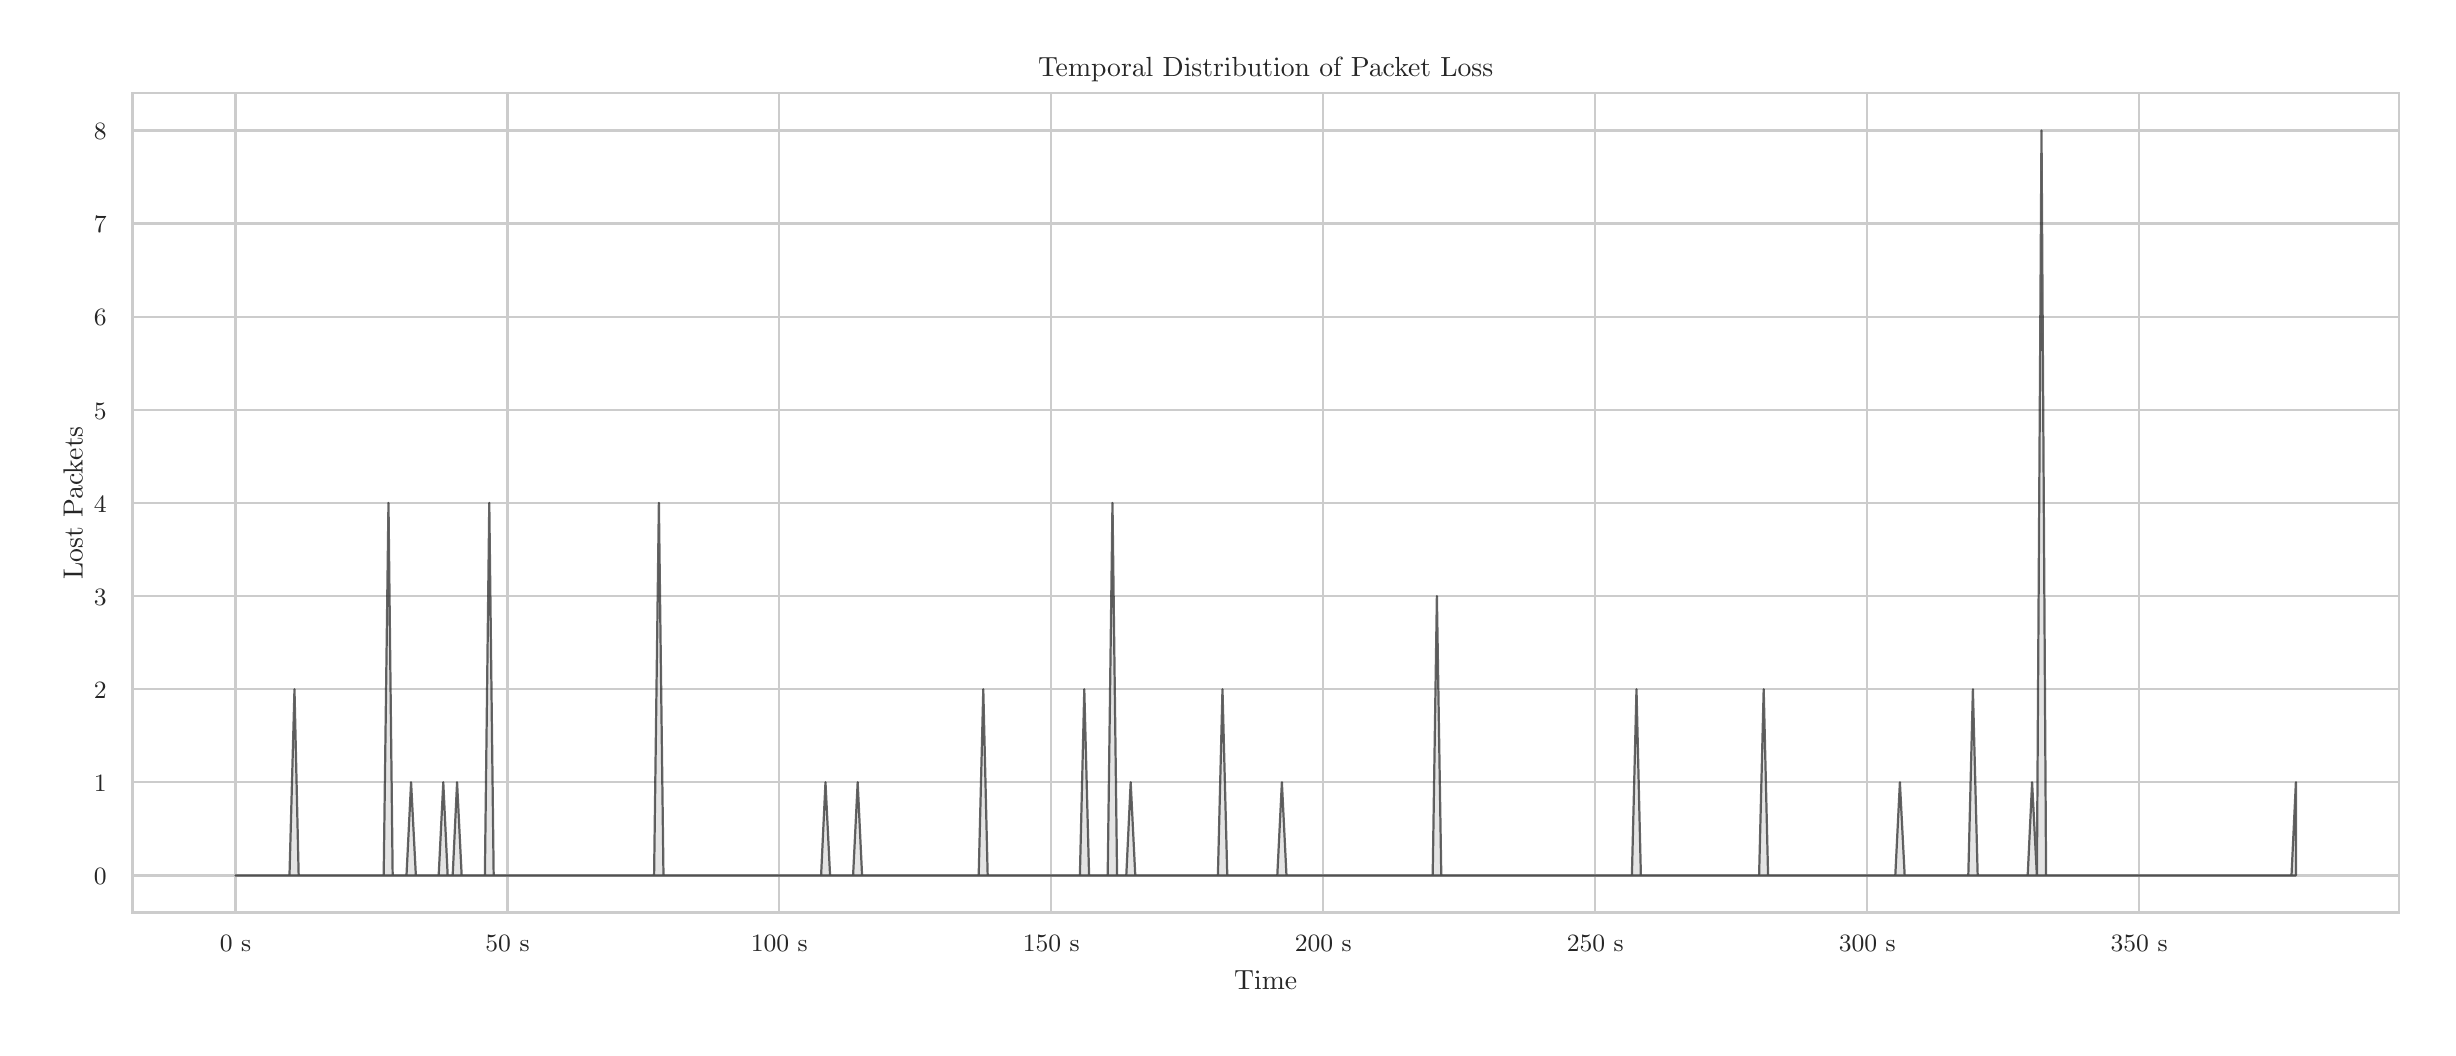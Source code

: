 \begingroup%
\makeatletter%
\begin{pgfpicture}%
\pgfpathrectangle{\pgfpointorigin}{\pgfqpoint{12.0in}{5.0in}}%
\pgfusepath{use as bounding box, clip}%
\begin{pgfscope}%
\pgfsetbuttcap%
\pgfsetmiterjoin%
\definecolor{currentfill}{rgb}{1.0,1.0,1.0}%
\pgfsetfillcolor{currentfill}%
\pgfsetlinewidth{0.0pt}%
\definecolor{currentstroke}{rgb}{1.0,1.0,1.0}%
\pgfsetstrokecolor{currentstroke}%
\pgfsetdash{}{0pt}%
\pgfpathmoveto{\pgfqpoint{0.0in}{0.0in}}%
\pgfpathlineto{\pgfqpoint{12.0in}{0.0in}}%
\pgfpathlineto{\pgfqpoint{12.0in}{5.0in}}%
\pgfpathlineto{\pgfqpoint{0.0in}{5.0in}}%
\pgfpathlineto{\pgfqpoint{0.0in}{0.0in}}%
\pgfpathclose%
\pgfusepath{fill}%
\end{pgfscope}%
\begin{pgfscope}%
\pgfsetbuttcap%
\pgfsetmiterjoin%
\definecolor{currentfill}{rgb}{1.0,1.0,1.0}%
\pgfsetfillcolor{currentfill}%
\pgfsetlinewidth{0.0pt}%
\definecolor{currentstroke}{rgb}{0.0,0.0,0.0}%
\pgfsetstrokecolor{currentstroke}%
\pgfsetstrokeopacity{0.0}%
\pgfsetdash{}{0pt}%
\pgfpathmoveto{\pgfqpoint{0.524in}{0.575in}}%
\pgfpathlineto{\pgfqpoint{11.856in}{0.575in}}%
\pgfpathlineto{\pgfqpoint{11.856in}{4.673in}}%
\pgfpathlineto{\pgfqpoint{0.524in}{4.673in}}%
\pgfpathlineto{\pgfqpoint{0.524in}{0.575in}}%
\pgfpathclose%
\pgfusepath{fill}%
\end{pgfscope}%
\begin{pgfscope}%
\pgfpathrectangle{\pgfqpoint{0.524in}{0.575in}}{\pgfqpoint{11.332in}{4.098in}}%
\pgfusepath{clip}%
\pgfsetroundcap%
\pgfsetroundjoin%
\pgfsetlinewidth{0.803pt}%
\definecolor{currentstroke}{rgb}{0.8,0.8,0.8}%
\pgfsetstrokecolor{currentstroke}%
\pgfsetdash{}{0pt}%
\pgfpathmoveto{\pgfqpoint{1.039in}{0.575in}}%
\pgfpathlineto{\pgfqpoint{1.039in}{4.673in}}%
\pgfusepath{stroke}%
\end{pgfscope}%
\begin{pgfscope}%
\definecolor{textcolor}{rgb}{0.15,0.15,0.15}%
\pgfsetstrokecolor{textcolor}%
\pgfsetfillcolor{textcolor}%
\pgftext[x=1.039in,y=0.46in,,top]{\color{textcolor}{\rmfamily\fontsize{8.8}{10.56}\selectfont\catcode`\^=\active\def^{\ifmmode\sp\else\^{}\fi}\catcode`\%=\active\def%{\%}0 s}}%
\end{pgfscope}%
\begin{pgfscope}%
\pgfpathrectangle{\pgfqpoint{0.524in}{0.575in}}{\pgfqpoint{11.332in}{4.098in}}%
\pgfusepath{clip}%
\pgfsetroundcap%
\pgfsetroundjoin%
\pgfsetlinewidth{0.803pt}%
\definecolor{currentstroke}{rgb}{0.8,0.8,0.8}%
\pgfsetstrokecolor{currentstroke}%
\pgfsetdash{}{0pt}%
\pgfpathmoveto{\pgfqpoint{2.399in}{0.575in}}%
\pgfpathlineto{\pgfqpoint{2.399in}{4.673in}}%
\pgfusepath{stroke}%
\end{pgfscope}%
\begin{pgfscope}%
\definecolor{textcolor}{rgb}{0.15,0.15,0.15}%
\pgfsetstrokecolor{textcolor}%
\pgfsetfillcolor{textcolor}%
\pgftext[x=2.399in,y=0.46in,,top]{\color{textcolor}{\rmfamily\fontsize{8.8}{10.56}\selectfont\catcode`\^=\active\def^{\ifmmode\sp\else\^{}\fi}\catcode`\%=\active\def%{\%}50 s}}%
\end{pgfscope}%
\begin{pgfscope}%
\pgfpathrectangle{\pgfqpoint{0.524in}{0.575in}}{\pgfqpoint{11.332in}{4.098in}}%
\pgfusepath{clip}%
\pgfsetroundcap%
\pgfsetroundjoin%
\pgfsetlinewidth{0.803pt}%
\definecolor{currentstroke}{rgb}{0.8,0.8,0.8}%
\pgfsetstrokecolor{currentstroke}%
\pgfsetdash{}{0pt}%
\pgfpathmoveto{\pgfqpoint{3.758in}{0.575in}}%
\pgfpathlineto{\pgfqpoint{3.758in}{4.673in}}%
\pgfusepath{stroke}%
\end{pgfscope}%
\begin{pgfscope}%
\definecolor{textcolor}{rgb}{0.15,0.15,0.15}%
\pgfsetstrokecolor{textcolor}%
\pgfsetfillcolor{textcolor}%
\pgftext[x=3.758in,y=0.46in,,top]{\color{textcolor}{\rmfamily\fontsize{8.8}{10.56}\selectfont\catcode`\^=\active\def^{\ifmmode\sp\else\^{}\fi}\catcode`\%=\active\def%{\%}100 s}}%
\end{pgfscope}%
\begin{pgfscope}%
\pgfpathrectangle{\pgfqpoint{0.524in}{0.575in}}{\pgfqpoint{11.332in}{4.098in}}%
\pgfusepath{clip}%
\pgfsetroundcap%
\pgfsetroundjoin%
\pgfsetlinewidth{0.803pt}%
\definecolor{currentstroke}{rgb}{0.8,0.8,0.8}%
\pgfsetstrokecolor{currentstroke}%
\pgfsetdash{}{0pt}%
\pgfpathmoveto{\pgfqpoint{5.118in}{0.575in}}%
\pgfpathlineto{\pgfqpoint{5.118in}{4.673in}}%
\pgfusepath{stroke}%
\end{pgfscope}%
\begin{pgfscope}%
\definecolor{textcolor}{rgb}{0.15,0.15,0.15}%
\pgfsetstrokecolor{textcolor}%
\pgfsetfillcolor{textcolor}%
\pgftext[x=5.118in,y=0.46in,,top]{\color{textcolor}{\rmfamily\fontsize{8.8}{10.56}\selectfont\catcode`\^=\active\def^{\ifmmode\sp\else\^{}\fi}\catcode`\%=\active\def%{\%}150 s}}%
\end{pgfscope}%
\begin{pgfscope}%
\pgfpathrectangle{\pgfqpoint{0.524in}{0.575in}}{\pgfqpoint{11.332in}{4.098in}}%
\pgfusepath{clip}%
\pgfsetroundcap%
\pgfsetroundjoin%
\pgfsetlinewidth{0.803pt}%
\definecolor{currentstroke}{rgb}{0.8,0.8,0.8}%
\pgfsetstrokecolor{currentstroke}%
\pgfsetdash{}{0pt}%
\pgfpathmoveto{\pgfqpoint{6.478in}{0.575in}}%
\pgfpathlineto{\pgfqpoint{6.478in}{4.673in}}%
\pgfusepath{stroke}%
\end{pgfscope}%
\begin{pgfscope}%
\definecolor{textcolor}{rgb}{0.15,0.15,0.15}%
\pgfsetstrokecolor{textcolor}%
\pgfsetfillcolor{textcolor}%
\pgftext[x=6.478in,y=0.46in,,top]{\color{textcolor}{\rmfamily\fontsize{8.8}{10.56}\selectfont\catcode`\^=\active\def^{\ifmmode\sp\else\^{}\fi}\catcode`\%=\active\def%{\%}200 s}}%
\end{pgfscope}%
\begin{pgfscope}%
\pgfpathrectangle{\pgfqpoint{0.524in}{0.575in}}{\pgfqpoint{11.332in}{4.098in}}%
\pgfusepath{clip}%
\pgfsetroundcap%
\pgfsetroundjoin%
\pgfsetlinewidth{0.803pt}%
\definecolor{currentstroke}{rgb}{0.8,0.8,0.8}%
\pgfsetstrokecolor{currentstroke}%
\pgfsetdash{}{0pt}%
\pgfpathmoveto{\pgfqpoint{7.838in}{0.575in}}%
\pgfpathlineto{\pgfqpoint{7.838in}{4.673in}}%
\pgfusepath{stroke}%
\end{pgfscope}%
\begin{pgfscope}%
\definecolor{textcolor}{rgb}{0.15,0.15,0.15}%
\pgfsetstrokecolor{textcolor}%
\pgfsetfillcolor{textcolor}%
\pgftext[x=7.838in,y=0.46in,,top]{\color{textcolor}{\rmfamily\fontsize{8.8}{10.56}\selectfont\catcode`\^=\active\def^{\ifmmode\sp\else\^{}\fi}\catcode`\%=\active\def%{\%}250 s}}%
\end{pgfscope}%
\begin{pgfscope}%
\pgfpathrectangle{\pgfqpoint{0.524in}{0.575in}}{\pgfqpoint{11.332in}{4.098in}}%
\pgfusepath{clip}%
\pgfsetroundcap%
\pgfsetroundjoin%
\pgfsetlinewidth{0.803pt}%
\definecolor{currentstroke}{rgb}{0.8,0.8,0.8}%
\pgfsetstrokecolor{currentstroke}%
\pgfsetdash{}{0pt}%
\pgfpathmoveto{\pgfqpoint{9.198in}{0.575in}}%
\pgfpathlineto{\pgfqpoint{9.198in}{4.673in}}%
\pgfusepath{stroke}%
\end{pgfscope}%
\begin{pgfscope}%
\definecolor{textcolor}{rgb}{0.15,0.15,0.15}%
\pgfsetstrokecolor{textcolor}%
\pgfsetfillcolor{textcolor}%
\pgftext[x=9.198in,y=0.46in,,top]{\color{textcolor}{\rmfamily\fontsize{8.8}{10.56}\selectfont\catcode`\^=\active\def^{\ifmmode\sp\else\^{}\fi}\catcode`\%=\active\def%{\%}300 s}}%
\end{pgfscope}%
\begin{pgfscope}%
\pgfpathrectangle{\pgfqpoint{0.524in}{0.575in}}{\pgfqpoint{11.332in}{4.098in}}%
\pgfusepath{clip}%
\pgfsetroundcap%
\pgfsetroundjoin%
\pgfsetlinewidth{0.803pt}%
\definecolor{currentstroke}{rgb}{0.8,0.8,0.8}%
\pgfsetstrokecolor{currentstroke}%
\pgfsetdash{}{0pt}%
\pgfpathmoveto{\pgfqpoint{10.557in}{0.575in}}%
\pgfpathlineto{\pgfqpoint{10.557in}{4.673in}}%
\pgfusepath{stroke}%
\end{pgfscope}%
\begin{pgfscope}%
\definecolor{textcolor}{rgb}{0.15,0.15,0.15}%
\pgfsetstrokecolor{textcolor}%
\pgfsetfillcolor{textcolor}%
\pgftext[x=10.557in,y=0.46in,,top]{\color{textcolor}{\rmfamily\fontsize{8.8}{10.56}\selectfont\catcode`\^=\active\def^{\ifmmode\sp\else\^{}\fi}\catcode`\%=\active\def%{\%}350 s}}%
\end{pgfscope}%
\begin{pgfscope}%
\definecolor{textcolor}{rgb}{0.15,0.15,0.15}%
\pgfsetstrokecolor{textcolor}%
\pgfsetfillcolor{textcolor}%
\pgftext[x=6.19in,y=0.286in,,top]{\color{textcolor}{\rmfamily\fontsize{9.6}{11.52}\selectfont\catcode`\^=\active\def^{\ifmmode\sp\else\^{}\fi}\catcode`\%=\active\def%{\%}Time}}%
\end{pgfscope}%
\begin{pgfscope}%
\pgfpathrectangle{\pgfqpoint{0.524in}{0.575in}}{\pgfqpoint{11.332in}{4.098in}}%
\pgfusepath{clip}%
\pgfsetroundcap%
\pgfsetroundjoin%
\pgfsetlinewidth{0.803pt}%
\definecolor{currentstroke}{rgb}{0.8,0.8,0.8}%
\pgfsetstrokecolor{currentstroke}%
\pgfsetdash{}{0pt}%
\pgfpathmoveto{\pgfqpoint{0.524in}{0.761in}}%
\pgfpathlineto{\pgfqpoint{11.856in}{0.761in}}%
\pgfusepath{stroke}%
\end{pgfscope}%
\begin{pgfscope}%
\definecolor{textcolor}{rgb}{0.15,0.15,0.15}%
\pgfsetstrokecolor{textcolor}%
\pgfsetfillcolor{textcolor}%
\pgftext[x=0.331in, y=0.715in, left, base]{\color{textcolor}{\rmfamily\fontsize{8.8}{10.56}\selectfont\catcode`\^=\active\def^{\ifmmode\sp\else\^{}\fi}\catcode`\%=\active\def%{\%}0}}%
\end{pgfscope}%
\begin{pgfscope}%
\pgfpathrectangle{\pgfqpoint{0.524in}{0.575in}}{\pgfqpoint{11.332in}{4.098in}}%
\pgfusepath{clip}%
\pgfsetroundcap%
\pgfsetroundjoin%
\pgfsetlinewidth{0.803pt}%
\definecolor{currentstroke}{rgb}{0.8,0.8,0.8}%
\pgfsetstrokecolor{currentstroke}%
\pgfsetdash{}{0pt}%
\pgfpathmoveto{\pgfqpoint{0.524in}{1.227in}}%
\pgfpathlineto{\pgfqpoint{11.856in}{1.227in}}%
\pgfusepath{stroke}%
\end{pgfscope}%
\begin{pgfscope}%
\definecolor{textcolor}{rgb}{0.15,0.15,0.15}%
\pgfsetstrokecolor{textcolor}%
\pgfsetfillcolor{textcolor}%
\pgftext[x=0.331in, y=1.18in, left, base]{\color{textcolor}{\rmfamily\fontsize{8.8}{10.56}\selectfont\catcode`\^=\active\def^{\ifmmode\sp\else\^{}\fi}\catcode`\%=\active\def%{\%}1}}%
\end{pgfscope}%
\begin{pgfscope}%
\pgfpathrectangle{\pgfqpoint{0.524in}{0.575in}}{\pgfqpoint{11.332in}{4.098in}}%
\pgfusepath{clip}%
\pgfsetroundcap%
\pgfsetroundjoin%
\pgfsetlinewidth{0.803pt}%
\definecolor{currentstroke}{rgb}{0.8,0.8,0.8}%
\pgfsetstrokecolor{currentstroke}%
\pgfsetdash{}{0pt}%
\pgfpathmoveto{\pgfqpoint{0.524in}{1.692in}}%
\pgfpathlineto{\pgfqpoint{11.856in}{1.692in}}%
\pgfusepath{stroke}%
\end{pgfscope}%
\begin{pgfscope}%
\definecolor{textcolor}{rgb}{0.15,0.15,0.15}%
\pgfsetstrokecolor{textcolor}%
\pgfsetfillcolor{textcolor}%
\pgftext[x=0.331in, y=1.646in, left, base]{\color{textcolor}{\rmfamily\fontsize{8.8}{10.56}\selectfont\catcode`\^=\active\def^{\ifmmode\sp\else\^{}\fi}\catcode`\%=\active\def%{\%}2}}%
\end{pgfscope}%
\begin{pgfscope}%
\pgfpathrectangle{\pgfqpoint{0.524in}{0.575in}}{\pgfqpoint{11.332in}{4.098in}}%
\pgfusepath{clip}%
\pgfsetroundcap%
\pgfsetroundjoin%
\pgfsetlinewidth{0.803pt}%
\definecolor{currentstroke}{rgb}{0.8,0.8,0.8}%
\pgfsetstrokecolor{currentstroke}%
\pgfsetdash{}{0pt}%
\pgfpathmoveto{\pgfqpoint{0.524in}{2.158in}}%
\pgfpathlineto{\pgfqpoint{11.856in}{2.158in}}%
\pgfusepath{stroke}%
\end{pgfscope}%
\begin{pgfscope}%
\definecolor{textcolor}{rgb}{0.15,0.15,0.15}%
\pgfsetstrokecolor{textcolor}%
\pgfsetfillcolor{textcolor}%
\pgftext[x=0.331in, y=2.112in, left, base]{\color{textcolor}{\rmfamily\fontsize{8.8}{10.56}\selectfont\catcode`\^=\active\def^{\ifmmode\sp\else\^{}\fi}\catcode`\%=\active\def%{\%}3}}%
\end{pgfscope}%
\begin{pgfscope}%
\pgfpathrectangle{\pgfqpoint{0.524in}{0.575in}}{\pgfqpoint{11.332in}{4.098in}}%
\pgfusepath{clip}%
\pgfsetroundcap%
\pgfsetroundjoin%
\pgfsetlinewidth{0.803pt}%
\definecolor{currentstroke}{rgb}{0.8,0.8,0.8}%
\pgfsetstrokecolor{currentstroke}%
\pgfsetdash{}{0pt}%
\pgfpathmoveto{\pgfqpoint{0.524in}{2.624in}}%
\pgfpathlineto{\pgfqpoint{11.856in}{2.624in}}%
\pgfusepath{stroke}%
\end{pgfscope}%
\begin{pgfscope}%
\definecolor{textcolor}{rgb}{0.15,0.15,0.15}%
\pgfsetstrokecolor{textcolor}%
\pgfsetfillcolor{textcolor}%
\pgftext[x=0.331in, y=2.577in, left, base]{\color{textcolor}{\rmfamily\fontsize{8.8}{10.56}\selectfont\catcode`\^=\active\def^{\ifmmode\sp\else\^{}\fi}\catcode`\%=\active\def%{\%}4}}%
\end{pgfscope}%
\begin{pgfscope}%
\pgfpathrectangle{\pgfqpoint{0.524in}{0.575in}}{\pgfqpoint{11.332in}{4.098in}}%
\pgfusepath{clip}%
\pgfsetroundcap%
\pgfsetroundjoin%
\pgfsetlinewidth{0.803pt}%
\definecolor{currentstroke}{rgb}{0.8,0.8,0.8}%
\pgfsetstrokecolor{currentstroke}%
\pgfsetdash{}{0pt}%
\pgfpathmoveto{\pgfqpoint{0.524in}{3.089in}}%
\pgfpathlineto{\pgfqpoint{11.856in}{3.089in}}%
\pgfusepath{stroke}%
\end{pgfscope}%
\begin{pgfscope}%
\definecolor{textcolor}{rgb}{0.15,0.15,0.15}%
\pgfsetstrokecolor{textcolor}%
\pgfsetfillcolor{textcolor}%
\pgftext[x=0.331in, y=3.043in, left, base]{\color{textcolor}{\rmfamily\fontsize{8.8}{10.56}\selectfont\catcode`\^=\active\def^{\ifmmode\sp\else\^{}\fi}\catcode`\%=\active\def%{\%}5}}%
\end{pgfscope}%
\begin{pgfscope}%
\pgfpathrectangle{\pgfqpoint{0.524in}{0.575in}}{\pgfqpoint{11.332in}{4.098in}}%
\pgfusepath{clip}%
\pgfsetroundcap%
\pgfsetroundjoin%
\pgfsetlinewidth{0.803pt}%
\definecolor{currentstroke}{rgb}{0.8,0.8,0.8}%
\pgfsetstrokecolor{currentstroke}%
\pgfsetdash{}{0pt}%
\pgfpathmoveto{\pgfqpoint{0.524in}{3.555in}}%
\pgfpathlineto{\pgfqpoint{11.856in}{3.555in}}%
\pgfusepath{stroke}%
\end{pgfscope}%
\begin{pgfscope}%
\definecolor{textcolor}{rgb}{0.15,0.15,0.15}%
\pgfsetstrokecolor{textcolor}%
\pgfsetfillcolor{textcolor}%
\pgftext[x=0.331in, y=3.509in, left, base]{\color{textcolor}{\rmfamily\fontsize{8.8}{10.56}\selectfont\catcode`\^=\active\def^{\ifmmode\sp\else\^{}\fi}\catcode`\%=\active\def%{\%}6}}%
\end{pgfscope}%
\begin{pgfscope}%
\pgfpathrectangle{\pgfqpoint{0.524in}{0.575in}}{\pgfqpoint{11.332in}{4.098in}}%
\pgfusepath{clip}%
\pgfsetroundcap%
\pgfsetroundjoin%
\pgfsetlinewidth{0.803pt}%
\definecolor{currentstroke}{rgb}{0.8,0.8,0.8}%
\pgfsetstrokecolor{currentstroke}%
\pgfsetdash{}{0pt}%
\pgfpathmoveto{\pgfqpoint{0.524in}{4.021in}}%
\pgfpathlineto{\pgfqpoint{11.856in}{4.021in}}%
\pgfusepath{stroke}%
\end{pgfscope}%
\begin{pgfscope}%
\definecolor{textcolor}{rgb}{0.15,0.15,0.15}%
\pgfsetstrokecolor{textcolor}%
\pgfsetfillcolor{textcolor}%
\pgftext[x=0.331in, y=3.974in, left, base]{\color{textcolor}{\rmfamily\fontsize{8.8}{10.56}\selectfont\catcode`\^=\active\def^{\ifmmode\sp\else\^{}\fi}\catcode`\%=\active\def%{\%}7}}%
\end{pgfscope}%
\begin{pgfscope}%
\pgfpathrectangle{\pgfqpoint{0.524in}{0.575in}}{\pgfqpoint{11.332in}{4.098in}}%
\pgfusepath{clip}%
\pgfsetroundcap%
\pgfsetroundjoin%
\pgfsetlinewidth{0.803pt}%
\definecolor{currentstroke}{rgb}{0.8,0.8,0.8}%
\pgfsetstrokecolor{currentstroke}%
\pgfsetdash{}{0pt}%
\pgfpathmoveto{\pgfqpoint{0.524in}{4.486in}}%
\pgfpathlineto{\pgfqpoint{11.856in}{4.486in}}%
\pgfusepath{stroke}%
\end{pgfscope}%
\begin{pgfscope}%
\definecolor{textcolor}{rgb}{0.15,0.15,0.15}%
\pgfsetstrokecolor{textcolor}%
\pgfsetfillcolor{textcolor}%
\pgftext[x=0.331in, y=4.44in, left, base]{\color{textcolor}{\rmfamily\fontsize{8.8}{10.56}\selectfont\catcode`\^=\active\def^{\ifmmode\sp\else\^{}\fi}\catcode`\%=\active\def%{\%}8}}%
\end{pgfscope}%
\begin{pgfscope}%
\definecolor{textcolor}{rgb}{0.15,0.15,0.15}%
\pgfsetstrokecolor{textcolor}%
\pgfsetfillcolor{textcolor}%
\pgftext[x=0.275in,y=2.624in,,bottom,rotate=90.0]{\color{textcolor}{\rmfamily\fontsize{9.6}{11.52}\selectfont\catcode`\^=\active\def^{\ifmmode\sp\else\^{}\fi}\catcode`\%=\active\def%{\%}Lost Packets}}%
\end{pgfscope}%
\begin{pgfscope}%
\pgfpathrectangle{\pgfqpoint{0.524in}{0.575in}}{\pgfqpoint{11.332in}{4.098in}}%
\pgfusepath{clip}%
\pgfsetbuttcap%
\pgfsetroundjoin%
\definecolor{currentfill}{rgb}{0.827,0.827,0.827}%
\pgfsetfillcolor{currentfill}%
\pgfsetfillopacity{0.6}%
\pgfsetlinewidth{0.803pt}%
\definecolor{currentstroke}{rgb}{0.0,0.0,0.0}%
\pgfsetstrokecolor{currentstroke}%
\pgfsetstrokeopacity{0.6}%
\pgfsetdash{}{0pt}%
\pgfsys@defobject{currentmarker}{\pgfqpoint{1.039in}{0.761in}}{\pgfqpoint{11.341in}{4.486in}}{%
\pgfpathmoveto{\pgfqpoint{1.039in}{0.761in}}%
\pgfpathlineto{\pgfqpoint{1.039in}{0.761in}}%
\pgfpathlineto{\pgfqpoint{1.059in}{0.761in}}%
\pgfpathlineto{\pgfqpoint{1.08in}{0.761in}}%
\pgfpathlineto{\pgfqpoint{1.102in}{0.761in}}%
\pgfpathlineto{\pgfqpoint{1.125in}{0.761in}}%
\pgfpathlineto{\pgfqpoint{1.149in}{0.761in}}%
\pgfpathlineto{\pgfqpoint{1.172in}{0.761in}}%
\pgfpathlineto{\pgfqpoint{1.196in}{0.761in}}%
\pgfpathlineto{\pgfqpoint{1.218in}{0.761in}}%
\pgfpathlineto{\pgfqpoint{1.241in}{0.761in}}%
\pgfpathlineto{\pgfqpoint{1.264in}{0.761in}}%
\pgfpathlineto{\pgfqpoint{1.287in}{0.761in}}%
\pgfpathlineto{\pgfqpoint{1.309in}{0.761in}}%
\pgfpathlineto{\pgfqpoint{1.334in}{1.692in}}%
\pgfpathlineto{\pgfqpoint{1.355in}{0.761in}}%
\pgfpathlineto{\pgfqpoint{1.379in}{0.761in}}%
\pgfpathlineto{\pgfqpoint{1.401in}{0.761in}}%
\pgfpathlineto{\pgfqpoint{1.423in}{0.761in}}%
\pgfpathlineto{\pgfqpoint{1.445in}{0.761in}}%
\pgfpathlineto{\pgfqpoint{1.467in}{0.761in}}%
\pgfpathlineto{\pgfqpoint{1.49in}{0.761in}}%
\pgfpathlineto{\pgfqpoint{1.512in}{0.761in}}%
\pgfpathlineto{\pgfqpoint{1.535in}{0.761in}}%
\pgfpathlineto{\pgfqpoint{1.557in}{0.761in}}%
\pgfpathlineto{\pgfqpoint{1.58in}{0.761in}}%
\pgfpathlineto{\pgfqpoint{1.602in}{0.761in}}%
\pgfpathlineto{\pgfqpoint{1.625in}{0.761in}}%
\pgfpathlineto{\pgfqpoint{1.646in}{0.761in}}%
\pgfpathlineto{\pgfqpoint{1.668in}{0.761in}}%
\pgfpathlineto{\pgfqpoint{1.691in}{0.761in}}%
\pgfpathlineto{\pgfqpoint{1.712in}{0.761in}}%
\pgfpathlineto{\pgfqpoint{1.734in}{0.761in}}%
\pgfpathlineto{\pgfqpoint{1.758in}{0.761in}}%
\pgfpathlineto{\pgfqpoint{1.78in}{0.761in}}%
\pgfpathlineto{\pgfqpoint{1.804in}{2.624in}}%
\pgfpathlineto{\pgfqpoint{1.825in}{0.761in}}%
\pgfpathlineto{\pgfqpoint{1.848in}{0.761in}}%
\pgfpathlineto{\pgfqpoint{1.871in}{0.761in}}%
\pgfpathlineto{\pgfqpoint{1.894in}{0.761in}}%
\pgfpathlineto{\pgfqpoint{1.917in}{1.227in}}%
\pgfpathlineto{\pgfqpoint{1.941in}{0.761in}}%
\pgfpathlineto{\pgfqpoint{1.964in}{0.761in}}%
\pgfpathlineto{\pgfqpoint{1.985in}{0.761in}}%
\pgfpathlineto{\pgfqpoint{2.009in}{0.761in}}%
\pgfpathlineto{\pgfqpoint{2.031in}{0.761in}}%
\pgfpathlineto{\pgfqpoint{2.055in}{0.761in}}%
\pgfpathlineto{\pgfqpoint{2.078in}{1.227in}}%
\pgfpathlineto{\pgfqpoint{2.1in}{0.761in}}%
\pgfpathlineto{\pgfqpoint{2.125in}{0.761in}}%
\pgfpathlineto{\pgfqpoint{2.147in}{1.227in}}%
\pgfpathlineto{\pgfqpoint{2.17in}{0.761in}}%
\pgfpathlineto{\pgfqpoint{2.192in}{0.761in}}%
\pgfpathlineto{\pgfqpoint{2.216in}{0.761in}}%
\pgfpathlineto{\pgfqpoint{2.239in}{0.761in}}%
\pgfpathlineto{\pgfqpoint{2.263in}{0.761in}}%
\pgfpathlineto{\pgfqpoint{2.286in}{0.761in}}%
\pgfpathlineto{\pgfqpoint{2.308in}{2.624in}}%
\pgfpathlineto{\pgfqpoint{2.33in}{0.761in}}%
\pgfpathlineto{\pgfqpoint{2.353in}{0.761in}}%
\pgfpathlineto{\pgfqpoint{2.376in}{0.761in}}%
\pgfpathlineto{\pgfqpoint{2.398in}{0.761in}}%
\pgfpathlineto{\pgfqpoint{2.421in}{0.761in}}%
\pgfpathlineto{\pgfqpoint{2.444in}{0.761in}}%
\pgfpathlineto{\pgfqpoint{2.468in}{0.761in}}%
\pgfpathlineto{\pgfqpoint{2.49in}{0.761in}}%
\pgfpathlineto{\pgfqpoint{2.515in}{0.761in}}%
\pgfpathlineto{\pgfqpoint{2.537in}{0.761in}}%
\pgfpathlineto{\pgfqpoint{2.559in}{0.761in}}%
\pgfpathlineto{\pgfqpoint{2.582in}{0.761in}}%
\pgfpathlineto{\pgfqpoint{2.604in}{0.761in}}%
\pgfpathlineto{\pgfqpoint{2.628in}{0.761in}}%
\pgfpathlineto{\pgfqpoint{2.65in}{0.761in}}%
\pgfpathlineto{\pgfqpoint{2.675in}{0.761in}}%
\pgfpathlineto{\pgfqpoint{2.699in}{0.761in}}%
\pgfpathlineto{\pgfqpoint{2.722in}{0.761in}}%
\pgfpathlineto{\pgfqpoint{2.744in}{0.761in}}%
\pgfpathlineto{\pgfqpoint{2.767in}{0.761in}}%
\pgfpathlineto{\pgfqpoint{2.789in}{0.761in}}%
\pgfpathlineto{\pgfqpoint{2.812in}{0.761in}}%
\pgfpathlineto{\pgfqpoint{2.834in}{0.761in}}%
\pgfpathlineto{\pgfqpoint{2.856in}{0.761in}}%
\pgfpathlineto{\pgfqpoint{2.881in}{0.761in}}%
\pgfpathlineto{\pgfqpoint{2.903in}{0.761in}}%
\pgfpathlineto{\pgfqpoint{2.927in}{0.761in}}%
\pgfpathlineto{\pgfqpoint{2.95in}{0.761in}}%
\pgfpathlineto{\pgfqpoint{2.973in}{0.761in}}%
\pgfpathlineto{\pgfqpoint{2.994in}{0.761in}}%
\pgfpathlineto{\pgfqpoint{3.018in}{0.761in}}%
\pgfpathlineto{\pgfqpoint{3.039in}{0.761in}}%
\pgfpathlineto{\pgfqpoint{3.063in}{0.761in}}%
\pgfpathlineto{\pgfqpoint{3.087in}{0.761in}}%
\pgfpathlineto{\pgfqpoint{3.109in}{0.761in}}%
\pgfpathlineto{\pgfqpoint{3.132in}{0.761in}}%
\pgfpathlineto{\pgfqpoint{3.156in}{2.624in}}%
\pgfpathlineto{\pgfqpoint{3.179in}{0.761in}}%
\pgfpathlineto{\pgfqpoint{3.202in}{0.761in}}%
\pgfpathlineto{\pgfqpoint{3.224in}{0.761in}}%
\pgfpathlineto{\pgfqpoint{3.248in}{0.761in}}%
\pgfpathlineto{\pgfqpoint{3.27in}{0.761in}}%
\pgfpathlineto{\pgfqpoint{3.295in}{0.761in}}%
\pgfpathlineto{\pgfqpoint{3.319in}{0.761in}}%
\pgfpathlineto{\pgfqpoint{3.342in}{0.761in}}%
\pgfpathlineto{\pgfqpoint{3.364in}{0.761in}}%
\pgfpathlineto{\pgfqpoint{3.388in}{0.761in}}%
\pgfpathlineto{\pgfqpoint{3.411in}{0.761in}}%
\pgfpathlineto{\pgfqpoint{3.435in}{0.761in}}%
\pgfpathlineto{\pgfqpoint{3.457in}{0.761in}}%
\pgfpathlineto{\pgfqpoint{3.48in}{0.761in}}%
\pgfpathlineto{\pgfqpoint{3.503in}{0.761in}}%
\pgfpathlineto{\pgfqpoint{3.527in}{0.761in}}%
\pgfpathlineto{\pgfqpoint{3.549in}{0.761in}}%
\pgfpathlineto{\pgfqpoint{3.572in}{0.761in}}%
\pgfpathlineto{\pgfqpoint{3.596in}{0.761in}}%
\pgfpathlineto{\pgfqpoint{3.619in}{0.761in}}%
\pgfpathlineto{\pgfqpoint{3.643in}{0.761in}}%
\pgfpathlineto{\pgfqpoint{3.666in}{0.761in}}%
\pgfpathlineto{\pgfqpoint{3.69in}{0.761in}}%
\pgfpathlineto{\pgfqpoint{3.711in}{0.761in}}%
\pgfpathlineto{\pgfqpoint{3.734in}{0.761in}}%
\pgfpathlineto{\pgfqpoint{3.757in}{0.761in}}%
\pgfpathlineto{\pgfqpoint{3.78in}{0.761in}}%
\pgfpathlineto{\pgfqpoint{3.802in}{0.761in}}%
\pgfpathlineto{\pgfqpoint{3.825in}{0.761in}}%
\pgfpathlineto{\pgfqpoint{3.849in}{0.761in}}%
\pgfpathlineto{\pgfqpoint{3.873in}{0.761in}}%
\pgfpathlineto{\pgfqpoint{3.896in}{0.761in}}%
\pgfpathlineto{\pgfqpoint{3.92in}{0.761in}}%
\pgfpathlineto{\pgfqpoint{3.944in}{0.761in}}%
\pgfpathlineto{\pgfqpoint{3.967in}{0.761in}}%
\pgfpathlineto{\pgfqpoint{3.989in}{1.227in}}%
\pgfpathlineto{\pgfqpoint{4.012in}{0.761in}}%
\pgfpathlineto{\pgfqpoint{4.035in}{0.761in}}%
\pgfpathlineto{\pgfqpoint{4.059in}{0.761in}}%
\pgfpathlineto{\pgfqpoint{4.081in}{0.761in}}%
\pgfpathlineto{\pgfqpoint{4.104in}{0.761in}}%
\pgfpathlineto{\pgfqpoint{4.127in}{0.761in}}%
\pgfpathlineto{\pgfqpoint{4.15in}{1.227in}}%
\pgfpathlineto{\pgfqpoint{4.172in}{0.761in}}%
\pgfpathlineto{\pgfqpoint{4.195in}{0.761in}}%
\pgfpathlineto{\pgfqpoint{4.219in}{0.761in}}%
\pgfpathlineto{\pgfqpoint{4.243in}{0.761in}}%
\pgfpathlineto{\pgfqpoint{4.266in}{0.761in}}%
\pgfpathlineto{\pgfqpoint{4.289in}{0.761in}}%
\pgfpathlineto{\pgfqpoint{4.312in}{0.761in}}%
\pgfpathlineto{\pgfqpoint{4.335in}{0.761in}}%
\pgfpathlineto{\pgfqpoint{4.359in}{0.761in}}%
\pgfpathlineto{\pgfqpoint{4.382in}{0.761in}}%
\pgfpathlineto{\pgfqpoint{4.406in}{0.761in}}%
\pgfpathlineto{\pgfqpoint{4.43in}{0.761in}}%
\pgfpathlineto{\pgfqpoint{4.455in}{0.761in}}%
\pgfpathlineto{\pgfqpoint{4.477in}{0.761in}}%
\pgfpathlineto{\pgfqpoint{4.501in}{0.761in}}%
\pgfpathlineto{\pgfqpoint{4.522in}{0.761in}}%
\pgfpathlineto{\pgfqpoint{4.545in}{0.761in}}%
\pgfpathlineto{\pgfqpoint{4.568in}{0.761in}}%
\pgfpathlineto{\pgfqpoint{4.592in}{0.761in}}%
\pgfpathlineto{\pgfqpoint{4.616in}{0.761in}}%
\pgfpathlineto{\pgfqpoint{4.639in}{0.761in}}%
\pgfpathlineto{\pgfqpoint{4.662in}{0.761in}}%
\pgfpathlineto{\pgfqpoint{4.684in}{0.761in}}%
\pgfpathlineto{\pgfqpoint{4.708in}{0.761in}}%
\pgfpathlineto{\pgfqpoint{4.731in}{0.761in}}%
\pgfpathlineto{\pgfqpoint{4.755in}{0.761in}}%
\pgfpathlineto{\pgfqpoint{4.778in}{1.692in}}%
\pgfpathlineto{\pgfqpoint{4.8in}{0.761in}}%
\pgfpathlineto{\pgfqpoint{4.824in}{0.761in}}%
\pgfpathlineto{\pgfqpoint{4.847in}{0.761in}}%
\pgfpathlineto{\pgfqpoint{4.869in}{0.761in}}%
\pgfpathlineto{\pgfqpoint{4.893in}{0.761in}}%
\pgfpathlineto{\pgfqpoint{4.916in}{0.761in}}%
\pgfpathlineto{\pgfqpoint{4.938in}{0.761in}}%
\pgfpathlineto{\pgfqpoint{4.962in}{0.761in}}%
\pgfpathlineto{\pgfqpoint{4.986in}{0.761in}}%
\pgfpathlineto{\pgfqpoint{5.008in}{0.761in}}%
\pgfpathlineto{\pgfqpoint{5.032in}{0.761in}}%
\pgfpathlineto{\pgfqpoint{5.056in}{0.761in}}%
\pgfpathlineto{\pgfqpoint{5.078in}{0.761in}}%
\pgfpathlineto{\pgfqpoint{5.101in}{0.761in}}%
\pgfpathlineto{\pgfqpoint{5.124in}{0.761in}}%
\pgfpathlineto{\pgfqpoint{5.147in}{0.761in}}%
\pgfpathlineto{\pgfqpoint{5.17in}{0.761in}}%
\pgfpathlineto{\pgfqpoint{5.193in}{0.761in}}%
\pgfpathlineto{\pgfqpoint{5.215in}{0.761in}}%
\pgfpathlineto{\pgfqpoint{5.239in}{0.761in}}%
\pgfpathlineto{\pgfqpoint{5.261in}{0.761in}}%
\pgfpathlineto{\pgfqpoint{5.283in}{1.692in}}%
\pgfpathlineto{\pgfqpoint{5.307in}{0.761in}}%
\pgfpathlineto{\pgfqpoint{5.33in}{0.761in}}%
\pgfpathlineto{\pgfqpoint{5.353in}{0.761in}}%
\pgfpathlineto{\pgfqpoint{5.376in}{0.761in}}%
\pgfpathlineto{\pgfqpoint{5.4in}{0.761in}}%
\pgfpathlineto{\pgfqpoint{5.424in}{2.624in}}%
\pgfpathlineto{\pgfqpoint{5.447in}{0.761in}}%
\pgfpathlineto{\pgfqpoint{5.468in}{0.761in}}%
\pgfpathlineto{\pgfqpoint{5.493in}{0.761in}}%
\pgfpathlineto{\pgfqpoint{5.515in}{1.227in}}%
\pgfpathlineto{\pgfqpoint{5.538in}{0.761in}}%
\pgfpathlineto{\pgfqpoint{5.56in}{0.761in}}%
\pgfpathlineto{\pgfqpoint{5.584in}{0.761in}}%
\pgfpathlineto{\pgfqpoint{5.607in}{0.761in}}%
\pgfpathlineto{\pgfqpoint{5.629in}{0.761in}}%
\pgfpathlineto{\pgfqpoint{5.652in}{0.761in}}%
\pgfpathlineto{\pgfqpoint{5.675in}{0.761in}}%
\pgfpathlineto{\pgfqpoint{5.698in}{0.761in}}%
\pgfpathlineto{\pgfqpoint{5.722in}{0.761in}}%
\pgfpathlineto{\pgfqpoint{5.745in}{0.761in}}%
\pgfpathlineto{\pgfqpoint{5.768in}{0.761in}}%
\pgfpathlineto{\pgfqpoint{5.791in}{0.761in}}%
\pgfpathlineto{\pgfqpoint{5.814in}{0.761in}}%
\pgfpathlineto{\pgfqpoint{5.836in}{0.761in}}%
\pgfpathlineto{\pgfqpoint{5.859in}{0.761in}}%
\pgfpathlineto{\pgfqpoint{5.882in}{0.761in}}%
\pgfpathlineto{\pgfqpoint{5.904in}{0.761in}}%
\pgfpathlineto{\pgfqpoint{5.927in}{0.761in}}%
\pgfpathlineto{\pgfqpoint{5.951in}{0.761in}}%
\pgfpathlineto{\pgfqpoint{5.974in}{1.692in}}%
\pgfpathlineto{\pgfqpoint{5.998in}{0.761in}}%
\pgfpathlineto{\pgfqpoint{6.02in}{0.761in}}%
\pgfpathlineto{\pgfqpoint{6.043in}{0.761in}}%
\pgfpathlineto{\pgfqpoint{6.066in}{0.761in}}%
\pgfpathlineto{\pgfqpoint{6.088in}{0.761in}}%
\pgfpathlineto{\pgfqpoint{6.111in}{0.761in}}%
\pgfpathlineto{\pgfqpoint{6.134in}{0.761in}}%
\pgfpathlineto{\pgfqpoint{6.157in}{0.761in}}%
\pgfpathlineto{\pgfqpoint{6.18in}{0.761in}}%
\pgfpathlineto{\pgfqpoint{6.203in}{0.761in}}%
\pgfpathlineto{\pgfqpoint{6.226in}{0.761in}}%
\pgfpathlineto{\pgfqpoint{6.248in}{0.761in}}%
\pgfpathlineto{\pgfqpoint{6.271in}{1.227in}}%
\pgfpathlineto{\pgfqpoint{6.294in}{0.761in}}%
\pgfpathlineto{\pgfqpoint{6.316in}{0.761in}}%
\pgfpathlineto{\pgfqpoint{6.339in}{0.761in}}%
\pgfpathlineto{\pgfqpoint{6.362in}{0.761in}}%
\pgfpathlineto{\pgfqpoint{6.387in}{0.761in}}%
\pgfpathlineto{\pgfqpoint{6.41in}{0.761in}}%
\pgfpathlineto{\pgfqpoint{6.434in}{0.761in}}%
\pgfpathlineto{\pgfqpoint{6.457in}{0.761in}}%
\pgfpathlineto{\pgfqpoint{6.48in}{0.761in}}%
\pgfpathlineto{\pgfqpoint{6.502in}{0.761in}}%
\pgfpathlineto{\pgfqpoint{6.524in}{0.761in}}%
\pgfpathlineto{\pgfqpoint{6.547in}{0.761in}}%
\pgfpathlineto{\pgfqpoint{6.57in}{0.761in}}%
\pgfpathlineto{\pgfqpoint{6.593in}{0.761in}}%
\pgfpathlineto{\pgfqpoint{6.617in}{0.761in}}%
\pgfpathlineto{\pgfqpoint{6.64in}{0.761in}}%
\pgfpathlineto{\pgfqpoint{6.662in}{0.761in}}%
\pgfpathlineto{\pgfqpoint{6.685in}{0.761in}}%
\pgfpathlineto{\pgfqpoint{6.708in}{0.761in}}%
\pgfpathlineto{\pgfqpoint{6.73in}{0.761in}}%
\pgfpathlineto{\pgfqpoint{6.753in}{0.761in}}%
\pgfpathlineto{\pgfqpoint{6.776in}{0.761in}}%
\pgfpathlineto{\pgfqpoint{6.8in}{0.761in}}%
\pgfpathlineto{\pgfqpoint{6.822in}{0.761in}}%
\pgfpathlineto{\pgfqpoint{6.845in}{0.761in}}%
\pgfpathlineto{\pgfqpoint{6.869in}{0.761in}}%
\pgfpathlineto{\pgfqpoint{6.892in}{0.761in}}%
\pgfpathlineto{\pgfqpoint{6.914in}{0.761in}}%
\pgfpathlineto{\pgfqpoint{6.937in}{0.761in}}%
\pgfpathlineto{\pgfqpoint{6.959in}{0.761in}}%
\pgfpathlineto{\pgfqpoint{6.981in}{0.761in}}%
\pgfpathlineto{\pgfqpoint{7.003in}{0.761in}}%
\pgfpathlineto{\pgfqpoint{7.025in}{0.761in}}%
\pgfpathlineto{\pgfqpoint{7.046in}{2.158in}}%
\pgfpathlineto{\pgfqpoint{7.068in}{0.761in}}%
\pgfpathlineto{\pgfqpoint{7.092in}{0.761in}}%
\pgfpathlineto{\pgfqpoint{7.116in}{0.761in}}%
\pgfpathlineto{\pgfqpoint{7.139in}{0.761in}}%
\pgfpathlineto{\pgfqpoint{7.162in}{0.761in}}%
\pgfpathlineto{\pgfqpoint{7.184in}{0.761in}}%
\pgfpathlineto{\pgfqpoint{7.206in}{0.761in}}%
\pgfpathlineto{\pgfqpoint{7.228in}{0.761in}}%
\pgfpathlineto{\pgfqpoint{7.251in}{0.761in}}%
\pgfpathlineto{\pgfqpoint{7.273in}{0.761in}}%
\pgfpathlineto{\pgfqpoint{7.297in}{0.761in}}%
\pgfpathlineto{\pgfqpoint{7.318in}{0.761in}}%
\pgfpathlineto{\pgfqpoint{7.342in}{0.761in}}%
\pgfpathlineto{\pgfqpoint{7.365in}{0.761in}}%
\pgfpathlineto{\pgfqpoint{7.388in}{0.761in}}%
\pgfpathlineto{\pgfqpoint{7.41in}{0.761in}}%
\pgfpathlineto{\pgfqpoint{7.433in}{0.761in}}%
\pgfpathlineto{\pgfqpoint{7.454in}{0.761in}}%
\pgfpathlineto{\pgfqpoint{7.476in}{0.761in}}%
\pgfpathlineto{\pgfqpoint{7.499in}{0.761in}}%
\pgfpathlineto{\pgfqpoint{7.522in}{0.761in}}%
\pgfpathlineto{\pgfqpoint{7.544in}{0.761in}}%
\pgfpathlineto{\pgfqpoint{7.568in}{0.761in}}%
\pgfpathlineto{\pgfqpoint{7.591in}{0.761in}}%
\pgfpathlineto{\pgfqpoint{7.613in}{0.761in}}%
\pgfpathlineto{\pgfqpoint{7.635in}{0.761in}}%
\pgfpathlineto{\pgfqpoint{7.658in}{0.761in}}%
\pgfpathlineto{\pgfqpoint{7.681in}{0.761in}}%
\pgfpathlineto{\pgfqpoint{7.703in}{0.761in}}%
\pgfpathlineto{\pgfqpoint{7.727in}{0.761in}}%
\pgfpathlineto{\pgfqpoint{7.75in}{0.761in}}%
\pgfpathlineto{\pgfqpoint{7.771in}{0.761in}}%
\pgfpathlineto{\pgfqpoint{7.794in}{0.761in}}%
\pgfpathlineto{\pgfqpoint{7.817in}{0.761in}}%
\pgfpathlineto{\pgfqpoint{7.839in}{0.761in}}%
\pgfpathlineto{\pgfqpoint{7.862in}{0.761in}}%
\pgfpathlineto{\pgfqpoint{7.886in}{0.761in}}%
\pgfpathlineto{\pgfqpoint{7.909in}{0.761in}}%
\pgfpathlineto{\pgfqpoint{7.932in}{0.761in}}%
\pgfpathlineto{\pgfqpoint{7.954in}{0.761in}}%
\pgfpathlineto{\pgfqpoint{7.977in}{0.761in}}%
\pgfpathlineto{\pgfqpoint{7.998in}{0.761in}}%
\pgfpathlineto{\pgfqpoint{8.021in}{0.761in}}%
\pgfpathlineto{\pgfqpoint{8.044in}{1.692in}}%
\pgfpathlineto{\pgfqpoint{8.066in}{0.761in}}%
\pgfpathlineto{\pgfqpoint{8.089in}{0.761in}}%
\pgfpathlineto{\pgfqpoint{8.111in}{0.761in}}%
\pgfpathlineto{\pgfqpoint{8.134in}{0.761in}}%
\pgfpathlineto{\pgfqpoint{8.157in}{0.761in}}%
\pgfpathlineto{\pgfqpoint{8.18in}{0.761in}}%
\pgfpathlineto{\pgfqpoint{8.202in}{0.761in}}%
\pgfpathlineto{\pgfqpoint{8.226in}{0.761in}}%
\pgfpathlineto{\pgfqpoint{8.248in}{0.761in}}%
\pgfpathlineto{\pgfqpoint{8.271in}{0.761in}}%
\pgfpathlineto{\pgfqpoint{8.293in}{0.761in}}%
\pgfpathlineto{\pgfqpoint{8.316in}{0.761in}}%
\pgfpathlineto{\pgfqpoint{8.338in}{0.761in}}%
\pgfpathlineto{\pgfqpoint{8.361in}{0.761in}}%
\pgfpathlineto{\pgfqpoint{8.384in}{0.761in}}%
\pgfpathlineto{\pgfqpoint{8.406in}{0.761in}}%
\pgfpathlineto{\pgfqpoint{8.43in}{0.761in}}%
\pgfpathlineto{\pgfqpoint{8.452in}{0.761in}}%
\pgfpathlineto{\pgfqpoint{8.474in}{0.761in}}%
\pgfpathlineto{\pgfqpoint{8.497in}{0.761in}}%
\pgfpathlineto{\pgfqpoint{8.52in}{0.761in}}%
\pgfpathlineto{\pgfqpoint{8.544in}{0.761in}}%
\pgfpathlineto{\pgfqpoint{8.567in}{0.761in}}%
\pgfpathlineto{\pgfqpoint{8.59in}{0.761in}}%
\pgfpathlineto{\pgfqpoint{8.612in}{0.761in}}%
\pgfpathlineto{\pgfqpoint{8.635in}{0.761in}}%
\pgfpathlineto{\pgfqpoint{8.657in}{0.761in}}%
\pgfpathlineto{\pgfqpoint{8.68in}{1.692in}}%
\pgfpathlineto{\pgfqpoint{8.702in}{0.761in}}%
\pgfpathlineto{\pgfqpoint{8.726in}{0.761in}}%
\pgfpathlineto{\pgfqpoint{8.748in}{0.761in}}%
\pgfpathlineto{\pgfqpoint{8.77in}{0.761in}}%
\pgfpathlineto{\pgfqpoint{8.792in}{0.761in}}%
\pgfpathlineto{\pgfqpoint{8.815in}{0.761in}}%
\pgfpathlineto{\pgfqpoint{8.837in}{0.761in}}%
\pgfpathlineto{\pgfqpoint{8.86in}{0.761in}}%
\pgfpathlineto{\pgfqpoint{8.884in}{0.761in}}%
\pgfpathlineto{\pgfqpoint{8.906in}{0.761in}}%
\pgfpathlineto{\pgfqpoint{8.929in}{0.761in}}%
\pgfpathlineto{\pgfqpoint{8.951in}{0.761in}}%
\pgfpathlineto{\pgfqpoint{8.974in}{0.761in}}%
\pgfpathlineto{\pgfqpoint{8.997in}{0.761in}}%
\pgfpathlineto{\pgfqpoint{9.021in}{0.761in}}%
\pgfpathlineto{\pgfqpoint{9.043in}{0.761in}}%
\pgfpathlineto{\pgfqpoint{9.066in}{0.761in}}%
\pgfpathlineto{\pgfqpoint{9.088in}{0.761in}}%
\pgfpathlineto{\pgfqpoint{9.111in}{0.761in}}%
\pgfpathlineto{\pgfqpoint{9.134in}{0.761in}}%
\pgfpathlineto{\pgfqpoint{9.157in}{0.761in}}%
\pgfpathlineto{\pgfqpoint{9.18in}{0.761in}}%
\pgfpathlineto{\pgfqpoint{9.202in}{0.761in}}%
\pgfpathlineto{\pgfqpoint{9.225in}{0.761in}}%
\pgfpathlineto{\pgfqpoint{9.248in}{0.761in}}%
\pgfpathlineto{\pgfqpoint{9.271in}{0.761in}}%
\pgfpathlineto{\pgfqpoint{9.293in}{0.761in}}%
\pgfpathlineto{\pgfqpoint{9.315in}{0.761in}}%
\pgfpathlineto{\pgfqpoint{9.338in}{0.761in}}%
\pgfpathlineto{\pgfqpoint{9.361in}{1.227in}}%
\pgfpathlineto{\pgfqpoint{9.385in}{0.761in}}%
\pgfpathlineto{\pgfqpoint{9.408in}{0.761in}}%
\pgfpathlineto{\pgfqpoint{9.431in}{0.761in}}%
\pgfpathlineto{\pgfqpoint{9.452in}{0.761in}}%
\pgfpathlineto{\pgfqpoint{9.475in}{0.761in}}%
\pgfpathlineto{\pgfqpoint{9.498in}{0.761in}}%
\pgfpathlineto{\pgfqpoint{9.521in}{0.761in}}%
\pgfpathlineto{\pgfqpoint{9.544in}{0.761in}}%
\pgfpathlineto{\pgfqpoint{9.566in}{0.761in}}%
\pgfpathlineto{\pgfqpoint{9.59in}{0.761in}}%
\pgfpathlineto{\pgfqpoint{9.612in}{0.761in}}%
\pgfpathlineto{\pgfqpoint{9.634in}{0.761in}}%
\pgfpathlineto{\pgfqpoint{9.657in}{0.761in}}%
\pgfpathlineto{\pgfqpoint{9.68in}{0.761in}}%
\pgfpathlineto{\pgfqpoint{9.703in}{0.761in}}%
\pgfpathlineto{\pgfqpoint{9.726in}{1.692in}}%
\pgfpathlineto{\pgfqpoint{9.75in}{0.761in}}%
\pgfpathlineto{\pgfqpoint{9.771in}{0.761in}}%
\pgfpathlineto{\pgfqpoint{9.794in}{0.761in}}%
\pgfpathlineto{\pgfqpoint{9.816in}{0.761in}}%
\pgfpathlineto{\pgfqpoint{9.839in}{0.761in}}%
\pgfpathlineto{\pgfqpoint{9.861in}{0.761in}}%
\pgfpathlineto{\pgfqpoint{9.885in}{0.761in}}%
\pgfpathlineto{\pgfqpoint{9.907in}{0.761in}}%
\pgfpathlineto{\pgfqpoint{9.931in}{0.761in}}%
\pgfpathlineto{\pgfqpoint{9.953in}{0.761in}}%
\pgfpathlineto{\pgfqpoint{9.977in}{0.761in}}%
\pgfpathlineto{\pgfqpoint{10.0in}{0.761in}}%
\pgfpathlineto{\pgfqpoint{10.022in}{1.227in}}%
\pgfpathlineto{\pgfqpoint{10.046in}{0.761in}}%
\pgfpathlineto{\pgfqpoint{10.069in}{4.486in}}%
\pgfpathlineto{\pgfqpoint{10.092in}{0.761in}}%
\pgfpathlineto{\pgfqpoint{10.115in}{0.761in}}%
\pgfpathlineto{\pgfqpoint{10.137in}{0.761in}}%
\pgfpathlineto{\pgfqpoint{10.16in}{0.761in}}%
\pgfpathlineto{\pgfqpoint{10.183in}{0.761in}}%
\pgfpathlineto{\pgfqpoint{10.206in}{0.761in}}%
\pgfpathlineto{\pgfqpoint{10.23in}{0.761in}}%
\pgfpathlineto{\pgfqpoint{10.253in}{0.761in}}%
\pgfpathlineto{\pgfqpoint{10.276in}{0.761in}}%
\pgfpathlineto{\pgfqpoint{10.3in}{0.761in}}%
\pgfpathlineto{\pgfqpoint{10.324in}{0.761in}}%
\pgfpathlineto{\pgfqpoint{10.347in}{0.761in}}%
\pgfpathlineto{\pgfqpoint{10.371in}{0.761in}}%
\pgfpathlineto{\pgfqpoint{10.396in}{0.761in}}%
\pgfpathlineto{\pgfqpoint{10.42in}{0.761in}}%
\pgfpathlineto{\pgfqpoint{10.442in}{0.761in}}%
\pgfpathlineto{\pgfqpoint{10.465in}{0.761in}}%
\pgfpathlineto{\pgfqpoint{10.488in}{0.761in}}%
\pgfpathlineto{\pgfqpoint{10.512in}{0.761in}}%
\pgfpathlineto{\pgfqpoint{10.536in}{0.761in}}%
\pgfpathlineto{\pgfqpoint{10.558in}{0.761in}}%
\pgfpathlineto{\pgfqpoint{10.581in}{0.761in}}%
\pgfpathlineto{\pgfqpoint{10.604in}{0.761in}}%
\pgfpathlineto{\pgfqpoint{10.627in}{0.761in}}%
\pgfpathlineto{\pgfqpoint{10.651in}{0.761in}}%
\pgfpathlineto{\pgfqpoint{10.673in}{0.761in}}%
\pgfpathlineto{\pgfqpoint{10.697in}{0.761in}}%
\pgfpathlineto{\pgfqpoint{10.72in}{0.761in}}%
\pgfpathlineto{\pgfqpoint{10.743in}{0.761in}}%
\pgfpathlineto{\pgfqpoint{10.767in}{0.761in}}%
\pgfpathlineto{\pgfqpoint{10.79in}{0.761in}}%
\pgfpathlineto{\pgfqpoint{10.813in}{0.761in}}%
\pgfpathlineto{\pgfqpoint{10.836in}{0.761in}}%
\pgfpathlineto{\pgfqpoint{10.859in}{0.761in}}%
\pgfpathlineto{\pgfqpoint{10.883in}{0.761in}}%
\pgfpathlineto{\pgfqpoint{10.906in}{0.761in}}%
\pgfpathlineto{\pgfqpoint{10.929in}{0.761in}}%
\pgfpathlineto{\pgfqpoint{10.952in}{0.761in}}%
\pgfpathlineto{\pgfqpoint{10.975in}{0.761in}}%
\pgfpathlineto{\pgfqpoint{10.997in}{0.761in}}%
\pgfpathlineto{\pgfqpoint{11.021in}{0.761in}}%
\pgfpathlineto{\pgfqpoint{11.043in}{0.761in}}%
\pgfpathlineto{\pgfqpoint{11.065in}{0.761in}}%
\pgfpathlineto{\pgfqpoint{11.088in}{0.761in}}%
\pgfpathlineto{\pgfqpoint{11.111in}{0.761in}}%
\pgfpathlineto{\pgfqpoint{11.135in}{0.761in}}%
\pgfpathlineto{\pgfqpoint{11.157in}{0.761in}}%
\pgfpathlineto{\pgfqpoint{11.179in}{0.761in}}%
\pgfpathlineto{\pgfqpoint{11.204in}{0.761in}}%
\pgfpathlineto{\pgfqpoint{11.228in}{0.761in}}%
\pgfpathlineto{\pgfqpoint{11.251in}{0.761in}}%
\pgfpathlineto{\pgfqpoint{11.273in}{0.761in}}%
\pgfpathlineto{\pgfqpoint{11.296in}{0.761in}}%
\pgfpathlineto{\pgfqpoint{11.319in}{0.761in}}%
\pgfpathlineto{\pgfqpoint{11.341in}{1.227in}}%
\pgfpathlineto{\pgfqpoint{11.341in}{0.761in}}%
\pgfpathlineto{\pgfqpoint{11.341in}{0.761in}}%
\pgfpathlineto{\pgfqpoint{11.341in}{0.761in}}%
\pgfpathlineto{\pgfqpoint{11.341in}{0.761in}}%
\pgfpathlineto{\pgfqpoint{11.319in}{0.761in}}%
\pgfpathlineto{\pgfqpoint{11.296in}{0.761in}}%
\pgfpathlineto{\pgfqpoint{11.273in}{0.761in}}%
\pgfpathlineto{\pgfqpoint{11.251in}{0.761in}}%
\pgfpathlineto{\pgfqpoint{11.228in}{0.761in}}%
\pgfpathlineto{\pgfqpoint{11.204in}{0.761in}}%
\pgfpathlineto{\pgfqpoint{11.179in}{0.761in}}%
\pgfpathlineto{\pgfqpoint{11.157in}{0.761in}}%
\pgfpathlineto{\pgfqpoint{11.135in}{0.761in}}%
\pgfpathlineto{\pgfqpoint{11.111in}{0.761in}}%
\pgfpathlineto{\pgfqpoint{11.088in}{0.761in}}%
\pgfpathlineto{\pgfqpoint{11.065in}{0.761in}}%
\pgfpathlineto{\pgfqpoint{11.043in}{0.761in}}%
\pgfpathlineto{\pgfqpoint{11.021in}{0.761in}}%
\pgfpathlineto{\pgfqpoint{10.997in}{0.761in}}%
\pgfpathlineto{\pgfqpoint{10.975in}{0.761in}}%
\pgfpathlineto{\pgfqpoint{10.952in}{0.761in}}%
\pgfpathlineto{\pgfqpoint{10.929in}{0.761in}}%
\pgfpathlineto{\pgfqpoint{10.906in}{0.761in}}%
\pgfpathlineto{\pgfqpoint{10.883in}{0.761in}}%
\pgfpathlineto{\pgfqpoint{10.859in}{0.761in}}%
\pgfpathlineto{\pgfqpoint{10.836in}{0.761in}}%
\pgfpathlineto{\pgfqpoint{10.813in}{0.761in}}%
\pgfpathlineto{\pgfqpoint{10.79in}{0.761in}}%
\pgfpathlineto{\pgfqpoint{10.767in}{0.761in}}%
\pgfpathlineto{\pgfqpoint{10.743in}{0.761in}}%
\pgfpathlineto{\pgfqpoint{10.72in}{0.761in}}%
\pgfpathlineto{\pgfqpoint{10.697in}{0.761in}}%
\pgfpathlineto{\pgfqpoint{10.673in}{0.761in}}%
\pgfpathlineto{\pgfqpoint{10.651in}{0.761in}}%
\pgfpathlineto{\pgfqpoint{10.627in}{0.761in}}%
\pgfpathlineto{\pgfqpoint{10.604in}{0.761in}}%
\pgfpathlineto{\pgfqpoint{10.581in}{0.761in}}%
\pgfpathlineto{\pgfqpoint{10.558in}{0.761in}}%
\pgfpathlineto{\pgfqpoint{10.536in}{0.761in}}%
\pgfpathlineto{\pgfqpoint{10.512in}{0.761in}}%
\pgfpathlineto{\pgfqpoint{10.488in}{0.761in}}%
\pgfpathlineto{\pgfqpoint{10.465in}{0.761in}}%
\pgfpathlineto{\pgfqpoint{10.442in}{0.761in}}%
\pgfpathlineto{\pgfqpoint{10.42in}{0.761in}}%
\pgfpathlineto{\pgfqpoint{10.396in}{0.761in}}%
\pgfpathlineto{\pgfqpoint{10.371in}{0.761in}}%
\pgfpathlineto{\pgfqpoint{10.347in}{0.761in}}%
\pgfpathlineto{\pgfqpoint{10.324in}{0.761in}}%
\pgfpathlineto{\pgfqpoint{10.3in}{0.761in}}%
\pgfpathlineto{\pgfqpoint{10.276in}{0.761in}}%
\pgfpathlineto{\pgfqpoint{10.253in}{0.761in}}%
\pgfpathlineto{\pgfqpoint{10.23in}{0.761in}}%
\pgfpathlineto{\pgfqpoint{10.206in}{0.761in}}%
\pgfpathlineto{\pgfqpoint{10.183in}{0.761in}}%
\pgfpathlineto{\pgfqpoint{10.16in}{0.761in}}%
\pgfpathlineto{\pgfqpoint{10.137in}{0.761in}}%
\pgfpathlineto{\pgfqpoint{10.115in}{0.761in}}%
\pgfpathlineto{\pgfqpoint{10.092in}{0.761in}}%
\pgfpathlineto{\pgfqpoint{10.069in}{0.761in}}%
\pgfpathlineto{\pgfqpoint{10.046in}{0.761in}}%
\pgfpathlineto{\pgfqpoint{10.022in}{0.761in}}%
\pgfpathlineto{\pgfqpoint{10.0in}{0.761in}}%
\pgfpathlineto{\pgfqpoint{9.977in}{0.761in}}%
\pgfpathlineto{\pgfqpoint{9.953in}{0.761in}}%
\pgfpathlineto{\pgfqpoint{9.931in}{0.761in}}%
\pgfpathlineto{\pgfqpoint{9.907in}{0.761in}}%
\pgfpathlineto{\pgfqpoint{9.885in}{0.761in}}%
\pgfpathlineto{\pgfqpoint{9.861in}{0.761in}}%
\pgfpathlineto{\pgfqpoint{9.839in}{0.761in}}%
\pgfpathlineto{\pgfqpoint{9.816in}{0.761in}}%
\pgfpathlineto{\pgfqpoint{9.794in}{0.761in}}%
\pgfpathlineto{\pgfqpoint{9.771in}{0.761in}}%
\pgfpathlineto{\pgfqpoint{9.75in}{0.761in}}%
\pgfpathlineto{\pgfqpoint{9.726in}{0.761in}}%
\pgfpathlineto{\pgfqpoint{9.703in}{0.761in}}%
\pgfpathlineto{\pgfqpoint{9.68in}{0.761in}}%
\pgfpathlineto{\pgfqpoint{9.657in}{0.761in}}%
\pgfpathlineto{\pgfqpoint{9.634in}{0.761in}}%
\pgfpathlineto{\pgfqpoint{9.612in}{0.761in}}%
\pgfpathlineto{\pgfqpoint{9.59in}{0.761in}}%
\pgfpathlineto{\pgfqpoint{9.566in}{0.761in}}%
\pgfpathlineto{\pgfqpoint{9.544in}{0.761in}}%
\pgfpathlineto{\pgfqpoint{9.521in}{0.761in}}%
\pgfpathlineto{\pgfqpoint{9.498in}{0.761in}}%
\pgfpathlineto{\pgfqpoint{9.475in}{0.761in}}%
\pgfpathlineto{\pgfqpoint{9.452in}{0.761in}}%
\pgfpathlineto{\pgfqpoint{9.431in}{0.761in}}%
\pgfpathlineto{\pgfqpoint{9.408in}{0.761in}}%
\pgfpathlineto{\pgfqpoint{9.385in}{0.761in}}%
\pgfpathlineto{\pgfqpoint{9.361in}{0.761in}}%
\pgfpathlineto{\pgfqpoint{9.338in}{0.761in}}%
\pgfpathlineto{\pgfqpoint{9.315in}{0.761in}}%
\pgfpathlineto{\pgfqpoint{9.293in}{0.761in}}%
\pgfpathlineto{\pgfqpoint{9.271in}{0.761in}}%
\pgfpathlineto{\pgfqpoint{9.248in}{0.761in}}%
\pgfpathlineto{\pgfqpoint{9.225in}{0.761in}}%
\pgfpathlineto{\pgfqpoint{9.202in}{0.761in}}%
\pgfpathlineto{\pgfqpoint{9.18in}{0.761in}}%
\pgfpathlineto{\pgfqpoint{9.157in}{0.761in}}%
\pgfpathlineto{\pgfqpoint{9.134in}{0.761in}}%
\pgfpathlineto{\pgfqpoint{9.111in}{0.761in}}%
\pgfpathlineto{\pgfqpoint{9.088in}{0.761in}}%
\pgfpathlineto{\pgfqpoint{9.066in}{0.761in}}%
\pgfpathlineto{\pgfqpoint{9.043in}{0.761in}}%
\pgfpathlineto{\pgfqpoint{9.021in}{0.761in}}%
\pgfpathlineto{\pgfqpoint{8.997in}{0.761in}}%
\pgfpathlineto{\pgfqpoint{8.974in}{0.761in}}%
\pgfpathlineto{\pgfqpoint{8.951in}{0.761in}}%
\pgfpathlineto{\pgfqpoint{8.929in}{0.761in}}%
\pgfpathlineto{\pgfqpoint{8.906in}{0.761in}}%
\pgfpathlineto{\pgfqpoint{8.884in}{0.761in}}%
\pgfpathlineto{\pgfqpoint{8.86in}{0.761in}}%
\pgfpathlineto{\pgfqpoint{8.837in}{0.761in}}%
\pgfpathlineto{\pgfqpoint{8.815in}{0.761in}}%
\pgfpathlineto{\pgfqpoint{8.792in}{0.761in}}%
\pgfpathlineto{\pgfqpoint{8.77in}{0.761in}}%
\pgfpathlineto{\pgfqpoint{8.748in}{0.761in}}%
\pgfpathlineto{\pgfqpoint{8.726in}{0.761in}}%
\pgfpathlineto{\pgfqpoint{8.702in}{0.761in}}%
\pgfpathlineto{\pgfqpoint{8.68in}{0.761in}}%
\pgfpathlineto{\pgfqpoint{8.657in}{0.761in}}%
\pgfpathlineto{\pgfqpoint{8.635in}{0.761in}}%
\pgfpathlineto{\pgfqpoint{8.612in}{0.761in}}%
\pgfpathlineto{\pgfqpoint{8.59in}{0.761in}}%
\pgfpathlineto{\pgfqpoint{8.567in}{0.761in}}%
\pgfpathlineto{\pgfqpoint{8.544in}{0.761in}}%
\pgfpathlineto{\pgfqpoint{8.52in}{0.761in}}%
\pgfpathlineto{\pgfqpoint{8.497in}{0.761in}}%
\pgfpathlineto{\pgfqpoint{8.474in}{0.761in}}%
\pgfpathlineto{\pgfqpoint{8.452in}{0.761in}}%
\pgfpathlineto{\pgfqpoint{8.43in}{0.761in}}%
\pgfpathlineto{\pgfqpoint{8.406in}{0.761in}}%
\pgfpathlineto{\pgfqpoint{8.384in}{0.761in}}%
\pgfpathlineto{\pgfqpoint{8.361in}{0.761in}}%
\pgfpathlineto{\pgfqpoint{8.338in}{0.761in}}%
\pgfpathlineto{\pgfqpoint{8.316in}{0.761in}}%
\pgfpathlineto{\pgfqpoint{8.293in}{0.761in}}%
\pgfpathlineto{\pgfqpoint{8.271in}{0.761in}}%
\pgfpathlineto{\pgfqpoint{8.248in}{0.761in}}%
\pgfpathlineto{\pgfqpoint{8.226in}{0.761in}}%
\pgfpathlineto{\pgfqpoint{8.202in}{0.761in}}%
\pgfpathlineto{\pgfqpoint{8.18in}{0.761in}}%
\pgfpathlineto{\pgfqpoint{8.157in}{0.761in}}%
\pgfpathlineto{\pgfqpoint{8.134in}{0.761in}}%
\pgfpathlineto{\pgfqpoint{8.111in}{0.761in}}%
\pgfpathlineto{\pgfqpoint{8.089in}{0.761in}}%
\pgfpathlineto{\pgfqpoint{8.066in}{0.761in}}%
\pgfpathlineto{\pgfqpoint{8.044in}{0.761in}}%
\pgfpathlineto{\pgfqpoint{8.021in}{0.761in}}%
\pgfpathlineto{\pgfqpoint{7.998in}{0.761in}}%
\pgfpathlineto{\pgfqpoint{7.977in}{0.761in}}%
\pgfpathlineto{\pgfqpoint{7.954in}{0.761in}}%
\pgfpathlineto{\pgfqpoint{7.932in}{0.761in}}%
\pgfpathlineto{\pgfqpoint{7.909in}{0.761in}}%
\pgfpathlineto{\pgfqpoint{7.886in}{0.761in}}%
\pgfpathlineto{\pgfqpoint{7.862in}{0.761in}}%
\pgfpathlineto{\pgfqpoint{7.839in}{0.761in}}%
\pgfpathlineto{\pgfqpoint{7.817in}{0.761in}}%
\pgfpathlineto{\pgfqpoint{7.794in}{0.761in}}%
\pgfpathlineto{\pgfqpoint{7.771in}{0.761in}}%
\pgfpathlineto{\pgfqpoint{7.75in}{0.761in}}%
\pgfpathlineto{\pgfqpoint{7.727in}{0.761in}}%
\pgfpathlineto{\pgfqpoint{7.703in}{0.761in}}%
\pgfpathlineto{\pgfqpoint{7.681in}{0.761in}}%
\pgfpathlineto{\pgfqpoint{7.658in}{0.761in}}%
\pgfpathlineto{\pgfqpoint{7.635in}{0.761in}}%
\pgfpathlineto{\pgfqpoint{7.613in}{0.761in}}%
\pgfpathlineto{\pgfqpoint{7.591in}{0.761in}}%
\pgfpathlineto{\pgfqpoint{7.568in}{0.761in}}%
\pgfpathlineto{\pgfqpoint{7.544in}{0.761in}}%
\pgfpathlineto{\pgfqpoint{7.522in}{0.761in}}%
\pgfpathlineto{\pgfqpoint{7.499in}{0.761in}}%
\pgfpathlineto{\pgfqpoint{7.476in}{0.761in}}%
\pgfpathlineto{\pgfqpoint{7.454in}{0.761in}}%
\pgfpathlineto{\pgfqpoint{7.433in}{0.761in}}%
\pgfpathlineto{\pgfqpoint{7.41in}{0.761in}}%
\pgfpathlineto{\pgfqpoint{7.388in}{0.761in}}%
\pgfpathlineto{\pgfqpoint{7.365in}{0.761in}}%
\pgfpathlineto{\pgfqpoint{7.342in}{0.761in}}%
\pgfpathlineto{\pgfqpoint{7.318in}{0.761in}}%
\pgfpathlineto{\pgfqpoint{7.297in}{0.761in}}%
\pgfpathlineto{\pgfqpoint{7.273in}{0.761in}}%
\pgfpathlineto{\pgfqpoint{7.251in}{0.761in}}%
\pgfpathlineto{\pgfqpoint{7.228in}{0.761in}}%
\pgfpathlineto{\pgfqpoint{7.206in}{0.761in}}%
\pgfpathlineto{\pgfqpoint{7.184in}{0.761in}}%
\pgfpathlineto{\pgfqpoint{7.162in}{0.761in}}%
\pgfpathlineto{\pgfqpoint{7.139in}{0.761in}}%
\pgfpathlineto{\pgfqpoint{7.116in}{0.761in}}%
\pgfpathlineto{\pgfqpoint{7.092in}{0.761in}}%
\pgfpathlineto{\pgfqpoint{7.068in}{0.761in}}%
\pgfpathlineto{\pgfqpoint{7.046in}{0.761in}}%
\pgfpathlineto{\pgfqpoint{7.025in}{0.761in}}%
\pgfpathlineto{\pgfqpoint{7.003in}{0.761in}}%
\pgfpathlineto{\pgfqpoint{6.981in}{0.761in}}%
\pgfpathlineto{\pgfqpoint{6.959in}{0.761in}}%
\pgfpathlineto{\pgfqpoint{6.937in}{0.761in}}%
\pgfpathlineto{\pgfqpoint{6.914in}{0.761in}}%
\pgfpathlineto{\pgfqpoint{6.892in}{0.761in}}%
\pgfpathlineto{\pgfqpoint{6.869in}{0.761in}}%
\pgfpathlineto{\pgfqpoint{6.845in}{0.761in}}%
\pgfpathlineto{\pgfqpoint{6.822in}{0.761in}}%
\pgfpathlineto{\pgfqpoint{6.8in}{0.761in}}%
\pgfpathlineto{\pgfqpoint{6.776in}{0.761in}}%
\pgfpathlineto{\pgfqpoint{6.753in}{0.761in}}%
\pgfpathlineto{\pgfqpoint{6.73in}{0.761in}}%
\pgfpathlineto{\pgfqpoint{6.708in}{0.761in}}%
\pgfpathlineto{\pgfqpoint{6.685in}{0.761in}}%
\pgfpathlineto{\pgfqpoint{6.662in}{0.761in}}%
\pgfpathlineto{\pgfqpoint{6.64in}{0.761in}}%
\pgfpathlineto{\pgfqpoint{6.617in}{0.761in}}%
\pgfpathlineto{\pgfqpoint{6.593in}{0.761in}}%
\pgfpathlineto{\pgfqpoint{6.57in}{0.761in}}%
\pgfpathlineto{\pgfqpoint{6.547in}{0.761in}}%
\pgfpathlineto{\pgfqpoint{6.524in}{0.761in}}%
\pgfpathlineto{\pgfqpoint{6.502in}{0.761in}}%
\pgfpathlineto{\pgfqpoint{6.48in}{0.761in}}%
\pgfpathlineto{\pgfqpoint{6.457in}{0.761in}}%
\pgfpathlineto{\pgfqpoint{6.434in}{0.761in}}%
\pgfpathlineto{\pgfqpoint{6.41in}{0.761in}}%
\pgfpathlineto{\pgfqpoint{6.387in}{0.761in}}%
\pgfpathlineto{\pgfqpoint{6.362in}{0.761in}}%
\pgfpathlineto{\pgfqpoint{6.339in}{0.761in}}%
\pgfpathlineto{\pgfqpoint{6.316in}{0.761in}}%
\pgfpathlineto{\pgfqpoint{6.294in}{0.761in}}%
\pgfpathlineto{\pgfqpoint{6.271in}{0.761in}}%
\pgfpathlineto{\pgfqpoint{6.248in}{0.761in}}%
\pgfpathlineto{\pgfqpoint{6.226in}{0.761in}}%
\pgfpathlineto{\pgfqpoint{6.203in}{0.761in}}%
\pgfpathlineto{\pgfqpoint{6.18in}{0.761in}}%
\pgfpathlineto{\pgfqpoint{6.157in}{0.761in}}%
\pgfpathlineto{\pgfqpoint{6.134in}{0.761in}}%
\pgfpathlineto{\pgfqpoint{6.111in}{0.761in}}%
\pgfpathlineto{\pgfqpoint{6.088in}{0.761in}}%
\pgfpathlineto{\pgfqpoint{6.066in}{0.761in}}%
\pgfpathlineto{\pgfqpoint{6.043in}{0.761in}}%
\pgfpathlineto{\pgfqpoint{6.02in}{0.761in}}%
\pgfpathlineto{\pgfqpoint{5.998in}{0.761in}}%
\pgfpathlineto{\pgfqpoint{5.974in}{0.761in}}%
\pgfpathlineto{\pgfqpoint{5.951in}{0.761in}}%
\pgfpathlineto{\pgfqpoint{5.927in}{0.761in}}%
\pgfpathlineto{\pgfqpoint{5.904in}{0.761in}}%
\pgfpathlineto{\pgfqpoint{5.882in}{0.761in}}%
\pgfpathlineto{\pgfqpoint{5.859in}{0.761in}}%
\pgfpathlineto{\pgfqpoint{5.836in}{0.761in}}%
\pgfpathlineto{\pgfqpoint{5.814in}{0.761in}}%
\pgfpathlineto{\pgfqpoint{5.791in}{0.761in}}%
\pgfpathlineto{\pgfqpoint{5.768in}{0.761in}}%
\pgfpathlineto{\pgfqpoint{5.745in}{0.761in}}%
\pgfpathlineto{\pgfqpoint{5.722in}{0.761in}}%
\pgfpathlineto{\pgfqpoint{5.698in}{0.761in}}%
\pgfpathlineto{\pgfqpoint{5.675in}{0.761in}}%
\pgfpathlineto{\pgfqpoint{5.652in}{0.761in}}%
\pgfpathlineto{\pgfqpoint{5.629in}{0.761in}}%
\pgfpathlineto{\pgfqpoint{5.607in}{0.761in}}%
\pgfpathlineto{\pgfqpoint{5.584in}{0.761in}}%
\pgfpathlineto{\pgfqpoint{5.56in}{0.761in}}%
\pgfpathlineto{\pgfqpoint{5.538in}{0.761in}}%
\pgfpathlineto{\pgfqpoint{5.515in}{0.761in}}%
\pgfpathlineto{\pgfqpoint{5.493in}{0.761in}}%
\pgfpathlineto{\pgfqpoint{5.468in}{0.761in}}%
\pgfpathlineto{\pgfqpoint{5.447in}{0.761in}}%
\pgfpathlineto{\pgfqpoint{5.424in}{0.761in}}%
\pgfpathlineto{\pgfqpoint{5.4in}{0.761in}}%
\pgfpathlineto{\pgfqpoint{5.376in}{0.761in}}%
\pgfpathlineto{\pgfqpoint{5.353in}{0.761in}}%
\pgfpathlineto{\pgfqpoint{5.33in}{0.761in}}%
\pgfpathlineto{\pgfqpoint{5.307in}{0.761in}}%
\pgfpathlineto{\pgfqpoint{5.283in}{0.761in}}%
\pgfpathlineto{\pgfqpoint{5.261in}{0.761in}}%
\pgfpathlineto{\pgfqpoint{5.239in}{0.761in}}%
\pgfpathlineto{\pgfqpoint{5.215in}{0.761in}}%
\pgfpathlineto{\pgfqpoint{5.193in}{0.761in}}%
\pgfpathlineto{\pgfqpoint{5.17in}{0.761in}}%
\pgfpathlineto{\pgfqpoint{5.147in}{0.761in}}%
\pgfpathlineto{\pgfqpoint{5.124in}{0.761in}}%
\pgfpathlineto{\pgfqpoint{5.101in}{0.761in}}%
\pgfpathlineto{\pgfqpoint{5.078in}{0.761in}}%
\pgfpathlineto{\pgfqpoint{5.056in}{0.761in}}%
\pgfpathlineto{\pgfqpoint{5.032in}{0.761in}}%
\pgfpathlineto{\pgfqpoint{5.008in}{0.761in}}%
\pgfpathlineto{\pgfqpoint{4.986in}{0.761in}}%
\pgfpathlineto{\pgfqpoint{4.962in}{0.761in}}%
\pgfpathlineto{\pgfqpoint{4.938in}{0.761in}}%
\pgfpathlineto{\pgfqpoint{4.916in}{0.761in}}%
\pgfpathlineto{\pgfqpoint{4.893in}{0.761in}}%
\pgfpathlineto{\pgfqpoint{4.869in}{0.761in}}%
\pgfpathlineto{\pgfqpoint{4.847in}{0.761in}}%
\pgfpathlineto{\pgfqpoint{4.824in}{0.761in}}%
\pgfpathlineto{\pgfqpoint{4.8in}{0.761in}}%
\pgfpathlineto{\pgfqpoint{4.778in}{0.761in}}%
\pgfpathlineto{\pgfqpoint{4.755in}{0.761in}}%
\pgfpathlineto{\pgfqpoint{4.731in}{0.761in}}%
\pgfpathlineto{\pgfqpoint{4.708in}{0.761in}}%
\pgfpathlineto{\pgfqpoint{4.684in}{0.761in}}%
\pgfpathlineto{\pgfqpoint{4.662in}{0.761in}}%
\pgfpathlineto{\pgfqpoint{4.639in}{0.761in}}%
\pgfpathlineto{\pgfqpoint{4.616in}{0.761in}}%
\pgfpathlineto{\pgfqpoint{4.592in}{0.761in}}%
\pgfpathlineto{\pgfqpoint{4.568in}{0.761in}}%
\pgfpathlineto{\pgfqpoint{4.545in}{0.761in}}%
\pgfpathlineto{\pgfqpoint{4.522in}{0.761in}}%
\pgfpathlineto{\pgfqpoint{4.501in}{0.761in}}%
\pgfpathlineto{\pgfqpoint{4.477in}{0.761in}}%
\pgfpathlineto{\pgfqpoint{4.455in}{0.761in}}%
\pgfpathlineto{\pgfqpoint{4.43in}{0.761in}}%
\pgfpathlineto{\pgfqpoint{4.406in}{0.761in}}%
\pgfpathlineto{\pgfqpoint{4.382in}{0.761in}}%
\pgfpathlineto{\pgfqpoint{4.359in}{0.761in}}%
\pgfpathlineto{\pgfqpoint{4.335in}{0.761in}}%
\pgfpathlineto{\pgfqpoint{4.312in}{0.761in}}%
\pgfpathlineto{\pgfqpoint{4.289in}{0.761in}}%
\pgfpathlineto{\pgfqpoint{4.266in}{0.761in}}%
\pgfpathlineto{\pgfqpoint{4.243in}{0.761in}}%
\pgfpathlineto{\pgfqpoint{4.219in}{0.761in}}%
\pgfpathlineto{\pgfqpoint{4.195in}{0.761in}}%
\pgfpathlineto{\pgfqpoint{4.172in}{0.761in}}%
\pgfpathlineto{\pgfqpoint{4.15in}{0.761in}}%
\pgfpathlineto{\pgfqpoint{4.127in}{0.761in}}%
\pgfpathlineto{\pgfqpoint{4.104in}{0.761in}}%
\pgfpathlineto{\pgfqpoint{4.081in}{0.761in}}%
\pgfpathlineto{\pgfqpoint{4.059in}{0.761in}}%
\pgfpathlineto{\pgfqpoint{4.035in}{0.761in}}%
\pgfpathlineto{\pgfqpoint{4.012in}{0.761in}}%
\pgfpathlineto{\pgfqpoint{3.989in}{0.761in}}%
\pgfpathlineto{\pgfqpoint{3.967in}{0.761in}}%
\pgfpathlineto{\pgfqpoint{3.944in}{0.761in}}%
\pgfpathlineto{\pgfqpoint{3.92in}{0.761in}}%
\pgfpathlineto{\pgfqpoint{3.896in}{0.761in}}%
\pgfpathlineto{\pgfqpoint{3.873in}{0.761in}}%
\pgfpathlineto{\pgfqpoint{3.849in}{0.761in}}%
\pgfpathlineto{\pgfqpoint{3.825in}{0.761in}}%
\pgfpathlineto{\pgfqpoint{3.802in}{0.761in}}%
\pgfpathlineto{\pgfqpoint{3.78in}{0.761in}}%
\pgfpathlineto{\pgfqpoint{3.757in}{0.761in}}%
\pgfpathlineto{\pgfqpoint{3.734in}{0.761in}}%
\pgfpathlineto{\pgfqpoint{3.711in}{0.761in}}%
\pgfpathlineto{\pgfqpoint{3.69in}{0.761in}}%
\pgfpathlineto{\pgfqpoint{3.666in}{0.761in}}%
\pgfpathlineto{\pgfqpoint{3.643in}{0.761in}}%
\pgfpathlineto{\pgfqpoint{3.619in}{0.761in}}%
\pgfpathlineto{\pgfqpoint{3.596in}{0.761in}}%
\pgfpathlineto{\pgfqpoint{3.572in}{0.761in}}%
\pgfpathlineto{\pgfqpoint{3.549in}{0.761in}}%
\pgfpathlineto{\pgfqpoint{3.527in}{0.761in}}%
\pgfpathlineto{\pgfqpoint{3.503in}{0.761in}}%
\pgfpathlineto{\pgfqpoint{3.48in}{0.761in}}%
\pgfpathlineto{\pgfqpoint{3.457in}{0.761in}}%
\pgfpathlineto{\pgfqpoint{3.435in}{0.761in}}%
\pgfpathlineto{\pgfqpoint{3.411in}{0.761in}}%
\pgfpathlineto{\pgfqpoint{3.388in}{0.761in}}%
\pgfpathlineto{\pgfqpoint{3.364in}{0.761in}}%
\pgfpathlineto{\pgfqpoint{3.342in}{0.761in}}%
\pgfpathlineto{\pgfqpoint{3.319in}{0.761in}}%
\pgfpathlineto{\pgfqpoint{3.295in}{0.761in}}%
\pgfpathlineto{\pgfqpoint{3.27in}{0.761in}}%
\pgfpathlineto{\pgfqpoint{3.248in}{0.761in}}%
\pgfpathlineto{\pgfqpoint{3.224in}{0.761in}}%
\pgfpathlineto{\pgfqpoint{3.202in}{0.761in}}%
\pgfpathlineto{\pgfqpoint{3.179in}{0.761in}}%
\pgfpathlineto{\pgfqpoint{3.156in}{0.761in}}%
\pgfpathlineto{\pgfqpoint{3.132in}{0.761in}}%
\pgfpathlineto{\pgfqpoint{3.109in}{0.761in}}%
\pgfpathlineto{\pgfqpoint{3.087in}{0.761in}}%
\pgfpathlineto{\pgfqpoint{3.063in}{0.761in}}%
\pgfpathlineto{\pgfqpoint{3.039in}{0.761in}}%
\pgfpathlineto{\pgfqpoint{3.018in}{0.761in}}%
\pgfpathlineto{\pgfqpoint{2.994in}{0.761in}}%
\pgfpathlineto{\pgfqpoint{2.973in}{0.761in}}%
\pgfpathlineto{\pgfqpoint{2.95in}{0.761in}}%
\pgfpathlineto{\pgfqpoint{2.927in}{0.761in}}%
\pgfpathlineto{\pgfqpoint{2.903in}{0.761in}}%
\pgfpathlineto{\pgfqpoint{2.881in}{0.761in}}%
\pgfpathlineto{\pgfqpoint{2.856in}{0.761in}}%
\pgfpathlineto{\pgfqpoint{2.834in}{0.761in}}%
\pgfpathlineto{\pgfqpoint{2.812in}{0.761in}}%
\pgfpathlineto{\pgfqpoint{2.789in}{0.761in}}%
\pgfpathlineto{\pgfqpoint{2.767in}{0.761in}}%
\pgfpathlineto{\pgfqpoint{2.744in}{0.761in}}%
\pgfpathlineto{\pgfqpoint{2.722in}{0.761in}}%
\pgfpathlineto{\pgfqpoint{2.699in}{0.761in}}%
\pgfpathlineto{\pgfqpoint{2.675in}{0.761in}}%
\pgfpathlineto{\pgfqpoint{2.65in}{0.761in}}%
\pgfpathlineto{\pgfqpoint{2.628in}{0.761in}}%
\pgfpathlineto{\pgfqpoint{2.604in}{0.761in}}%
\pgfpathlineto{\pgfqpoint{2.582in}{0.761in}}%
\pgfpathlineto{\pgfqpoint{2.559in}{0.761in}}%
\pgfpathlineto{\pgfqpoint{2.537in}{0.761in}}%
\pgfpathlineto{\pgfqpoint{2.515in}{0.761in}}%
\pgfpathlineto{\pgfqpoint{2.49in}{0.761in}}%
\pgfpathlineto{\pgfqpoint{2.468in}{0.761in}}%
\pgfpathlineto{\pgfqpoint{2.444in}{0.761in}}%
\pgfpathlineto{\pgfqpoint{2.421in}{0.761in}}%
\pgfpathlineto{\pgfqpoint{2.398in}{0.761in}}%
\pgfpathlineto{\pgfqpoint{2.376in}{0.761in}}%
\pgfpathlineto{\pgfqpoint{2.353in}{0.761in}}%
\pgfpathlineto{\pgfqpoint{2.33in}{0.761in}}%
\pgfpathlineto{\pgfqpoint{2.308in}{0.761in}}%
\pgfpathlineto{\pgfqpoint{2.286in}{0.761in}}%
\pgfpathlineto{\pgfqpoint{2.263in}{0.761in}}%
\pgfpathlineto{\pgfqpoint{2.239in}{0.761in}}%
\pgfpathlineto{\pgfqpoint{2.216in}{0.761in}}%
\pgfpathlineto{\pgfqpoint{2.192in}{0.761in}}%
\pgfpathlineto{\pgfqpoint{2.17in}{0.761in}}%
\pgfpathlineto{\pgfqpoint{2.147in}{0.761in}}%
\pgfpathlineto{\pgfqpoint{2.125in}{0.761in}}%
\pgfpathlineto{\pgfqpoint{2.1in}{0.761in}}%
\pgfpathlineto{\pgfqpoint{2.078in}{0.761in}}%
\pgfpathlineto{\pgfqpoint{2.055in}{0.761in}}%
\pgfpathlineto{\pgfqpoint{2.031in}{0.761in}}%
\pgfpathlineto{\pgfqpoint{2.009in}{0.761in}}%
\pgfpathlineto{\pgfqpoint{1.985in}{0.761in}}%
\pgfpathlineto{\pgfqpoint{1.964in}{0.761in}}%
\pgfpathlineto{\pgfqpoint{1.941in}{0.761in}}%
\pgfpathlineto{\pgfqpoint{1.917in}{0.761in}}%
\pgfpathlineto{\pgfqpoint{1.894in}{0.761in}}%
\pgfpathlineto{\pgfqpoint{1.871in}{0.761in}}%
\pgfpathlineto{\pgfqpoint{1.848in}{0.761in}}%
\pgfpathlineto{\pgfqpoint{1.825in}{0.761in}}%
\pgfpathlineto{\pgfqpoint{1.804in}{0.761in}}%
\pgfpathlineto{\pgfqpoint{1.78in}{0.761in}}%
\pgfpathlineto{\pgfqpoint{1.758in}{0.761in}}%
\pgfpathlineto{\pgfqpoint{1.734in}{0.761in}}%
\pgfpathlineto{\pgfqpoint{1.712in}{0.761in}}%
\pgfpathlineto{\pgfqpoint{1.691in}{0.761in}}%
\pgfpathlineto{\pgfqpoint{1.668in}{0.761in}}%
\pgfpathlineto{\pgfqpoint{1.646in}{0.761in}}%
\pgfpathlineto{\pgfqpoint{1.625in}{0.761in}}%
\pgfpathlineto{\pgfqpoint{1.602in}{0.761in}}%
\pgfpathlineto{\pgfqpoint{1.58in}{0.761in}}%
\pgfpathlineto{\pgfqpoint{1.557in}{0.761in}}%
\pgfpathlineto{\pgfqpoint{1.535in}{0.761in}}%
\pgfpathlineto{\pgfqpoint{1.512in}{0.761in}}%
\pgfpathlineto{\pgfqpoint{1.49in}{0.761in}}%
\pgfpathlineto{\pgfqpoint{1.467in}{0.761in}}%
\pgfpathlineto{\pgfqpoint{1.445in}{0.761in}}%
\pgfpathlineto{\pgfqpoint{1.423in}{0.761in}}%
\pgfpathlineto{\pgfqpoint{1.401in}{0.761in}}%
\pgfpathlineto{\pgfqpoint{1.379in}{0.761in}}%
\pgfpathlineto{\pgfqpoint{1.355in}{0.761in}}%
\pgfpathlineto{\pgfqpoint{1.334in}{0.761in}}%
\pgfpathlineto{\pgfqpoint{1.309in}{0.761in}}%
\pgfpathlineto{\pgfqpoint{1.287in}{0.761in}}%
\pgfpathlineto{\pgfqpoint{1.264in}{0.761in}}%
\pgfpathlineto{\pgfqpoint{1.241in}{0.761in}}%
\pgfpathlineto{\pgfqpoint{1.218in}{0.761in}}%
\pgfpathlineto{\pgfqpoint{1.196in}{0.761in}}%
\pgfpathlineto{\pgfqpoint{1.172in}{0.761in}}%
\pgfpathlineto{\pgfqpoint{1.149in}{0.761in}}%
\pgfpathlineto{\pgfqpoint{1.125in}{0.761in}}%
\pgfpathlineto{\pgfqpoint{1.102in}{0.761in}}%
\pgfpathlineto{\pgfqpoint{1.08in}{0.761in}}%
\pgfpathlineto{\pgfqpoint{1.059in}{0.761in}}%
\pgfpathlineto{\pgfqpoint{1.039in}{0.761in}}%
\pgfpathlineto{\pgfqpoint{1.039in}{0.761in}}%
\pgfpathclose%
\pgfusepath{stroke,fill}%
}%
\begin{pgfscope}%
\pgfsys@transformshift{0.0in}{0.0in}%
\pgfsys@useobject{currentmarker}{}%
\end{pgfscope}%
\end{pgfscope}%
\begin{pgfscope}%
\pgfsetrectcap%
\pgfsetmiterjoin%
\pgfsetlinewidth{1.004pt}%
\definecolor{currentstroke}{rgb}{0.8,0.8,0.8}%
\pgfsetstrokecolor{currentstroke}%
\pgfsetdash{}{0pt}%
\pgfpathmoveto{\pgfqpoint{0.524in}{0.575in}}%
\pgfpathlineto{\pgfqpoint{0.524in}{4.673in}}%
\pgfusepath{stroke}%
\end{pgfscope}%
\begin{pgfscope}%
\pgfsetrectcap%
\pgfsetmiterjoin%
\pgfsetlinewidth{1.004pt}%
\definecolor{currentstroke}{rgb}{0.8,0.8,0.8}%
\pgfsetstrokecolor{currentstroke}%
\pgfsetdash{}{0pt}%
\pgfpathmoveto{\pgfqpoint{11.856in}{0.575in}}%
\pgfpathlineto{\pgfqpoint{11.856in}{4.673in}}%
\pgfusepath{stroke}%
\end{pgfscope}%
\begin{pgfscope}%
\pgfsetrectcap%
\pgfsetmiterjoin%
\pgfsetlinewidth{1.004pt}%
\definecolor{currentstroke}{rgb}{0.8,0.8,0.8}%
\pgfsetstrokecolor{currentstroke}%
\pgfsetdash{}{0pt}%
\pgfpathmoveto{\pgfqpoint{0.524in}{0.575in}}%
\pgfpathlineto{\pgfqpoint{11.856in}{0.575in}}%
\pgfusepath{stroke}%
\end{pgfscope}%
\begin{pgfscope}%
\pgfsetrectcap%
\pgfsetmiterjoin%
\pgfsetlinewidth{1.004pt}%
\definecolor{currentstroke}{rgb}{0.8,0.8,0.8}%
\pgfsetstrokecolor{currentstroke}%
\pgfsetdash{}{0pt}%
\pgfpathmoveto{\pgfqpoint{0.524in}{4.673in}}%
\pgfpathlineto{\pgfqpoint{11.856in}{4.673in}}%
\pgfusepath{stroke}%
\end{pgfscope}%
\begin{pgfscope}%
\definecolor{textcolor}{rgb}{0.15,0.15,0.15}%
\pgfsetstrokecolor{textcolor}%
\pgfsetfillcolor{textcolor}%
\pgftext[x=6.19in,y=4.756in,,base]{\color{textcolor}{\rmfamily\fontsize{9.6}{11.52}\selectfont\catcode`\^=\active\def^{\ifmmode\sp\else\^{}\fi}\catcode`\%=\active\def%{\%}Temporal Distribution of Packet Loss}}%
\end{pgfscope}%
\end{pgfpicture}%
\makeatother%
\endgroup%
